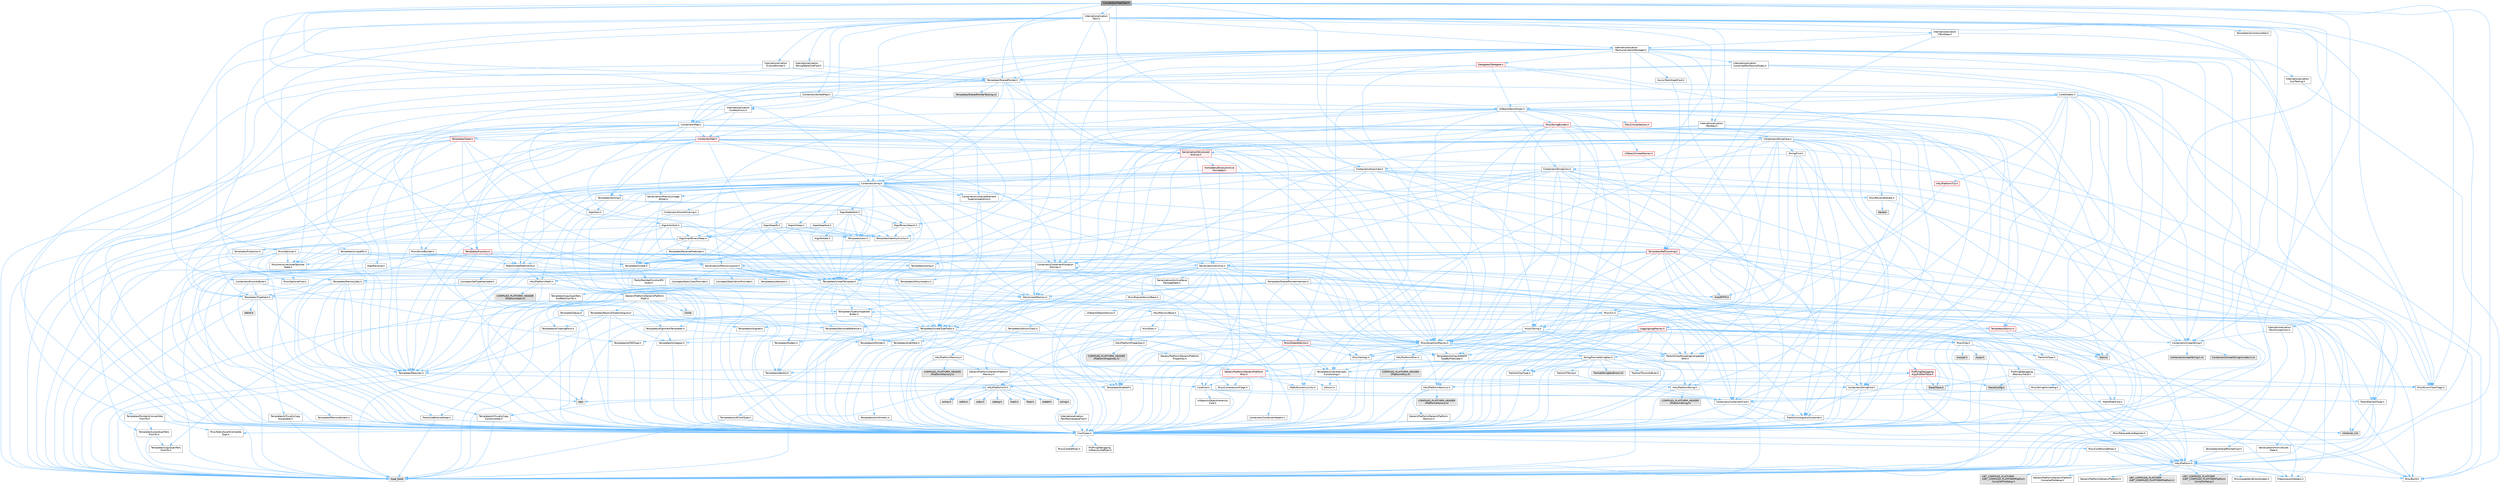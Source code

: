 digraph "CurveEditorTreeFilter.h"
{
 // INTERACTIVE_SVG=YES
 // LATEX_PDF_SIZE
  bgcolor="transparent";
  edge [fontname=Helvetica,fontsize=10,labelfontname=Helvetica,labelfontsize=10];
  node [fontname=Helvetica,fontsize=10,shape=box,height=0.2,width=0.4];
  Node1 [id="Node000001",label="CurveEditorTreeFilter.h",height=0.2,width=0.4,color="gray40", fillcolor="grey60", style="filled", fontcolor="black",tooltip=" "];
  Node1 -> Node2 [id="edge1_Node000001_Node000002",color="steelblue1",style="solid",tooltip=" "];
  Node2 [id="Node000002",label="Containers/Array.h",height=0.2,width=0.4,color="grey40", fillcolor="white", style="filled",URL="$df/dd0/Array_8h.html",tooltip=" "];
  Node2 -> Node3 [id="edge2_Node000002_Node000003",color="steelblue1",style="solid",tooltip=" "];
  Node3 [id="Node000003",label="CoreTypes.h",height=0.2,width=0.4,color="grey40", fillcolor="white", style="filled",URL="$dc/dec/CoreTypes_8h.html",tooltip=" "];
  Node3 -> Node4 [id="edge3_Node000003_Node000004",color="steelblue1",style="solid",tooltip=" "];
  Node4 [id="Node000004",label="HAL/Platform.h",height=0.2,width=0.4,color="grey40", fillcolor="white", style="filled",URL="$d9/dd0/Platform_8h.html",tooltip=" "];
  Node4 -> Node5 [id="edge4_Node000004_Node000005",color="steelblue1",style="solid",tooltip=" "];
  Node5 [id="Node000005",label="Misc/Build.h",height=0.2,width=0.4,color="grey40", fillcolor="white", style="filled",URL="$d3/dbb/Build_8h.html",tooltip=" "];
  Node4 -> Node6 [id="edge5_Node000004_Node000006",color="steelblue1",style="solid",tooltip=" "];
  Node6 [id="Node000006",label="Misc/LargeWorldCoordinates.h",height=0.2,width=0.4,color="grey40", fillcolor="white", style="filled",URL="$d2/dcb/LargeWorldCoordinates_8h.html",tooltip=" "];
  Node4 -> Node7 [id="edge6_Node000004_Node000007",color="steelblue1",style="solid",tooltip=" "];
  Node7 [id="Node000007",label="type_traits",height=0.2,width=0.4,color="grey60", fillcolor="#E0E0E0", style="filled",tooltip=" "];
  Node4 -> Node8 [id="edge7_Node000004_Node000008",color="steelblue1",style="solid",tooltip=" "];
  Node8 [id="Node000008",label="PreprocessorHelpers.h",height=0.2,width=0.4,color="grey40", fillcolor="white", style="filled",URL="$db/ddb/PreprocessorHelpers_8h.html",tooltip=" "];
  Node4 -> Node9 [id="edge8_Node000004_Node000009",color="steelblue1",style="solid",tooltip=" "];
  Node9 [id="Node000009",label="UBT_COMPILED_PLATFORM\l/UBT_COMPILED_PLATFORMPlatform\lCompilerPreSetup.h",height=0.2,width=0.4,color="grey60", fillcolor="#E0E0E0", style="filled",tooltip=" "];
  Node4 -> Node10 [id="edge9_Node000004_Node000010",color="steelblue1",style="solid",tooltip=" "];
  Node10 [id="Node000010",label="GenericPlatform/GenericPlatform\lCompilerPreSetup.h",height=0.2,width=0.4,color="grey40", fillcolor="white", style="filled",URL="$d9/dc8/GenericPlatformCompilerPreSetup_8h.html",tooltip=" "];
  Node4 -> Node11 [id="edge10_Node000004_Node000011",color="steelblue1",style="solid",tooltip=" "];
  Node11 [id="Node000011",label="GenericPlatform/GenericPlatform.h",height=0.2,width=0.4,color="grey40", fillcolor="white", style="filled",URL="$d6/d84/GenericPlatform_8h.html",tooltip=" "];
  Node4 -> Node12 [id="edge11_Node000004_Node000012",color="steelblue1",style="solid",tooltip=" "];
  Node12 [id="Node000012",label="UBT_COMPILED_PLATFORM\l/UBT_COMPILED_PLATFORMPlatform.h",height=0.2,width=0.4,color="grey60", fillcolor="#E0E0E0", style="filled",tooltip=" "];
  Node4 -> Node13 [id="edge12_Node000004_Node000013",color="steelblue1",style="solid",tooltip=" "];
  Node13 [id="Node000013",label="UBT_COMPILED_PLATFORM\l/UBT_COMPILED_PLATFORMPlatform\lCompilerSetup.h",height=0.2,width=0.4,color="grey60", fillcolor="#E0E0E0", style="filled",tooltip=" "];
  Node3 -> Node14 [id="edge13_Node000003_Node000014",color="steelblue1",style="solid",tooltip=" "];
  Node14 [id="Node000014",label="ProfilingDebugging\l/UMemoryDefines.h",height=0.2,width=0.4,color="grey40", fillcolor="white", style="filled",URL="$d2/da2/UMemoryDefines_8h.html",tooltip=" "];
  Node3 -> Node15 [id="edge14_Node000003_Node000015",color="steelblue1",style="solid",tooltip=" "];
  Node15 [id="Node000015",label="Misc/CoreMiscDefines.h",height=0.2,width=0.4,color="grey40", fillcolor="white", style="filled",URL="$da/d38/CoreMiscDefines_8h.html",tooltip=" "];
  Node15 -> Node4 [id="edge15_Node000015_Node000004",color="steelblue1",style="solid",tooltip=" "];
  Node15 -> Node8 [id="edge16_Node000015_Node000008",color="steelblue1",style="solid",tooltip=" "];
  Node3 -> Node16 [id="edge17_Node000003_Node000016",color="steelblue1",style="solid",tooltip=" "];
  Node16 [id="Node000016",label="Misc/CoreDefines.h",height=0.2,width=0.4,color="grey40", fillcolor="white", style="filled",URL="$d3/dd2/CoreDefines_8h.html",tooltip=" "];
  Node2 -> Node17 [id="edge18_Node000002_Node000017",color="steelblue1",style="solid",tooltip=" "];
  Node17 [id="Node000017",label="Misc/AssertionMacros.h",height=0.2,width=0.4,color="grey40", fillcolor="white", style="filled",URL="$d0/dfa/AssertionMacros_8h.html",tooltip=" "];
  Node17 -> Node3 [id="edge19_Node000017_Node000003",color="steelblue1",style="solid",tooltip=" "];
  Node17 -> Node4 [id="edge20_Node000017_Node000004",color="steelblue1",style="solid",tooltip=" "];
  Node17 -> Node18 [id="edge21_Node000017_Node000018",color="steelblue1",style="solid",tooltip=" "];
  Node18 [id="Node000018",label="HAL/PlatformMisc.h",height=0.2,width=0.4,color="grey40", fillcolor="white", style="filled",URL="$d0/df5/PlatformMisc_8h.html",tooltip=" "];
  Node18 -> Node3 [id="edge22_Node000018_Node000003",color="steelblue1",style="solid",tooltip=" "];
  Node18 -> Node19 [id="edge23_Node000018_Node000019",color="steelblue1",style="solid",tooltip=" "];
  Node19 [id="Node000019",label="GenericPlatform/GenericPlatform\lMisc.h",height=0.2,width=0.4,color="red", fillcolor="#FFF0F0", style="filled",URL="$db/d9a/GenericPlatformMisc_8h.html",tooltip=" "];
  Node19 -> Node20 [id="edge24_Node000019_Node000020",color="steelblue1",style="solid",tooltip=" "];
  Node20 [id="Node000020",label="Containers/StringFwd.h",height=0.2,width=0.4,color="grey40", fillcolor="white", style="filled",URL="$df/d37/StringFwd_8h.html",tooltip=" "];
  Node20 -> Node3 [id="edge25_Node000020_Node000003",color="steelblue1",style="solid",tooltip=" "];
  Node20 -> Node21 [id="edge26_Node000020_Node000021",color="steelblue1",style="solid",tooltip=" "];
  Node21 [id="Node000021",label="Traits/ElementType.h",height=0.2,width=0.4,color="grey40", fillcolor="white", style="filled",URL="$d5/d4f/ElementType_8h.html",tooltip=" "];
  Node21 -> Node4 [id="edge27_Node000021_Node000004",color="steelblue1",style="solid",tooltip=" "];
  Node21 -> Node22 [id="edge28_Node000021_Node000022",color="steelblue1",style="solid",tooltip=" "];
  Node22 [id="Node000022",label="initializer_list",height=0.2,width=0.4,color="grey60", fillcolor="#E0E0E0", style="filled",tooltip=" "];
  Node21 -> Node7 [id="edge29_Node000021_Node000007",color="steelblue1",style="solid",tooltip=" "];
  Node20 -> Node23 [id="edge30_Node000020_Node000023",color="steelblue1",style="solid",tooltip=" "];
  Node23 [id="Node000023",label="Traits/IsContiguousContainer.h",height=0.2,width=0.4,color="grey40", fillcolor="white", style="filled",URL="$d5/d3c/IsContiguousContainer_8h.html",tooltip=" "];
  Node23 -> Node3 [id="edge31_Node000023_Node000003",color="steelblue1",style="solid",tooltip=" "];
  Node23 -> Node24 [id="edge32_Node000023_Node000024",color="steelblue1",style="solid",tooltip=" "];
  Node24 [id="Node000024",label="Misc/StaticAssertComplete\lType.h",height=0.2,width=0.4,color="grey40", fillcolor="white", style="filled",URL="$d5/d4e/StaticAssertCompleteType_8h.html",tooltip=" "];
  Node23 -> Node22 [id="edge33_Node000023_Node000022",color="steelblue1",style="solid",tooltip=" "];
  Node19 -> Node25 [id="edge34_Node000019_Node000025",color="steelblue1",style="solid",tooltip=" "];
  Node25 [id="Node000025",label="CoreFwd.h",height=0.2,width=0.4,color="grey40", fillcolor="white", style="filled",URL="$d1/d1e/CoreFwd_8h.html",tooltip=" "];
  Node25 -> Node3 [id="edge35_Node000025_Node000003",color="steelblue1",style="solid",tooltip=" "];
  Node25 -> Node26 [id="edge36_Node000025_Node000026",color="steelblue1",style="solid",tooltip=" "];
  Node26 [id="Node000026",label="Containers/ContainersFwd.h",height=0.2,width=0.4,color="grey40", fillcolor="white", style="filled",URL="$d4/d0a/ContainersFwd_8h.html",tooltip=" "];
  Node26 -> Node4 [id="edge37_Node000026_Node000004",color="steelblue1",style="solid",tooltip=" "];
  Node26 -> Node3 [id="edge38_Node000026_Node000003",color="steelblue1",style="solid",tooltip=" "];
  Node26 -> Node23 [id="edge39_Node000026_Node000023",color="steelblue1",style="solid",tooltip=" "];
  Node25 -> Node27 [id="edge40_Node000025_Node000027",color="steelblue1",style="solid",tooltip=" "];
  Node27 [id="Node000027",label="Math/MathFwd.h",height=0.2,width=0.4,color="grey40", fillcolor="white", style="filled",URL="$d2/d10/MathFwd_8h.html",tooltip=" "];
  Node27 -> Node4 [id="edge41_Node000027_Node000004",color="steelblue1",style="solid",tooltip=" "];
  Node25 -> Node28 [id="edge42_Node000025_Node000028",color="steelblue1",style="solid",tooltip=" "];
  Node28 [id="Node000028",label="UObject/UObjectHierarchy\lFwd.h",height=0.2,width=0.4,color="grey40", fillcolor="white", style="filled",URL="$d3/d13/UObjectHierarchyFwd_8h.html",tooltip=" "];
  Node19 -> Node3 [id="edge43_Node000019_Node000003",color="steelblue1",style="solid",tooltip=" "];
  Node19 -> Node30 [id="edge44_Node000019_Node000030",color="steelblue1",style="solid",tooltip=" "];
  Node30 [id="Node000030",label="HAL/PlatformCrt.h",height=0.2,width=0.4,color="grey40", fillcolor="white", style="filled",URL="$d8/d75/PlatformCrt_8h.html",tooltip=" "];
  Node30 -> Node31 [id="edge45_Node000030_Node000031",color="steelblue1",style="solid",tooltip=" "];
  Node31 [id="Node000031",label="new",height=0.2,width=0.4,color="grey60", fillcolor="#E0E0E0", style="filled",tooltip=" "];
  Node30 -> Node32 [id="edge46_Node000030_Node000032",color="steelblue1",style="solid",tooltip=" "];
  Node32 [id="Node000032",label="wchar.h",height=0.2,width=0.4,color="grey60", fillcolor="#E0E0E0", style="filled",tooltip=" "];
  Node30 -> Node33 [id="edge47_Node000030_Node000033",color="steelblue1",style="solid",tooltip=" "];
  Node33 [id="Node000033",label="stddef.h",height=0.2,width=0.4,color="grey60", fillcolor="#E0E0E0", style="filled",tooltip=" "];
  Node30 -> Node34 [id="edge48_Node000030_Node000034",color="steelblue1",style="solid",tooltip=" "];
  Node34 [id="Node000034",label="stdlib.h",height=0.2,width=0.4,color="grey60", fillcolor="#E0E0E0", style="filled",tooltip=" "];
  Node30 -> Node35 [id="edge49_Node000030_Node000035",color="steelblue1",style="solid",tooltip=" "];
  Node35 [id="Node000035",label="stdio.h",height=0.2,width=0.4,color="grey60", fillcolor="#E0E0E0", style="filled",tooltip=" "];
  Node30 -> Node36 [id="edge50_Node000030_Node000036",color="steelblue1",style="solid",tooltip=" "];
  Node36 [id="Node000036",label="stdarg.h",height=0.2,width=0.4,color="grey60", fillcolor="#E0E0E0", style="filled",tooltip=" "];
  Node30 -> Node37 [id="edge51_Node000030_Node000037",color="steelblue1",style="solid",tooltip=" "];
  Node37 [id="Node000037",label="math.h",height=0.2,width=0.4,color="grey60", fillcolor="#E0E0E0", style="filled",tooltip=" "];
  Node30 -> Node38 [id="edge52_Node000030_Node000038",color="steelblue1",style="solid",tooltip=" "];
  Node38 [id="Node000038",label="float.h",height=0.2,width=0.4,color="grey60", fillcolor="#E0E0E0", style="filled",tooltip=" "];
  Node30 -> Node39 [id="edge53_Node000030_Node000039",color="steelblue1",style="solid",tooltip=" "];
  Node39 [id="Node000039",label="string.h",height=0.2,width=0.4,color="grey60", fillcolor="#E0E0E0", style="filled",tooltip=" "];
  Node19 -> Node40 [id="edge54_Node000019_Node000040",color="steelblue1",style="solid",tooltip=" "];
  Node40 [id="Node000040",label="Math/NumericLimits.h",height=0.2,width=0.4,color="grey40", fillcolor="white", style="filled",URL="$df/d1b/NumericLimits_8h.html",tooltip=" "];
  Node40 -> Node3 [id="edge55_Node000040_Node000003",color="steelblue1",style="solid",tooltip=" "];
  Node19 -> Node41 [id="edge56_Node000019_Node000041",color="steelblue1",style="solid",tooltip=" "];
  Node41 [id="Node000041",label="Misc/CompressionFlags.h",height=0.2,width=0.4,color="grey40", fillcolor="white", style="filled",URL="$d9/d76/CompressionFlags_8h.html",tooltip=" "];
  Node19 -> Node42 [id="edge57_Node000019_Node000042",color="steelblue1",style="solid",tooltip=" "];
  Node42 [id="Node000042",label="Misc/EnumClassFlags.h",height=0.2,width=0.4,color="grey40", fillcolor="white", style="filled",URL="$d8/de7/EnumClassFlags_8h.html",tooltip=" "];
  Node18 -> Node45 [id="edge58_Node000018_Node000045",color="steelblue1",style="solid",tooltip=" "];
  Node45 [id="Node000045",label="COMPILED_PLATFORM_HEADER\l(PlatformMisc.h)",height=0.2,width=0.4,color="grey60", fillcolor="#E0E0E0", style="filled",tooltip=" "];
  Node18 -> Node46 [id="edge59_Node000018_Node000046",color="steelblue1",style="solid",tooltip=" "];
  Node46 [id="Node000046",label="ProfilingDebugging\l/CpuProfilerTrace.h",height=0.2,width=0.4,color="red", fillcolor="#FFF0F0", style="filled",URL="$da/dcb/CpuProfilerTrace_8h.html",tooltip=" "];
  Node46 -> Node3 [id="edge60_Node000046_Node000003",color="steelblue1",style="solid",tooltip=" "];
  Node46 -> Node26 [id="edge61_Node000046_Node000026",color="steelblue1",style="solid",tooltip=" "];
  Node46 -> Node47 [id="edge62_Node000046_Node000047",color="steelblue1",style="solid",tooltip=" "];
  Node47 [id="Node000047",label="HAL/PlatformAtomics.h",height=0.2,width=0.4,color="grey40", fillcolor="white", style="filled",URL="$d3/d36/PlatformAtomics_8h.html",tooltip=" "];
  Node47 -> Node3 [id="edge63_Node000047_Node000003",color="steelblue1",style="solid",tooltip=" "];
  Node47 -> Node48 [id="edge64_Node000047_Node000048",color="steelblue1",style="solid",tooltip=" "];
  Node48 [id="Node000048",label="GenericPlatform/GenericPlatform\lAtomics.h",height=0.2,width=0.4,color="grey40", fillcolor="white", style="filled",URL="$da/d72/GenericPlatformAtomics_8h.html",tooltip=" "];
  Node48 -> Node3 [id="edge65_Node000048_Node000003",color="steelblue1",style="solid",tooltip=" "];
  Node47 -> Node49 [id="edge66_Node000047_Node000049",color="steelblue1",style="solid",tooltip=" "];
  Node49 [id="Node000049",label="COMPILED_PLATFORM_HEADER\l(PlatformAtomics.h)",height=0.2,width=0.4,color="grey60", fillcolor="#E0E0E0", style="filled",tooltip=" "];
  Node46 -> Node8 [id="edge67_Node000046_Node000008",color="steelblue1",style="solid",tooltip=" "];
  Node46 -> Node5 [id="edge68_Node000046_Node000005",color="steelblue1",style="solid",tooltip=" "];
  Node46 -> Node50 [id="edge69_Node000046_Node000050",color="steelblue1",style="solid",tooltip=" "];
  Node50 [id="Node000050",label="Trace/Config.h",height=0.2,width=0.4,color="grey60", fillcolor="#E0E0E0", style="filled",tooltip=" "];
  Node46 -> Node53 [id="edge70_Node000046_Node000053",color="steelblue1",style="solid",tooltip=" "];
  Node53 [id="Node000053",label="Trace/Trace.h",height=0.2,width=0.4,color="grey60", fillcolor="#E0E0E0", style="filled",tooltip=" "];
  Node17 -> Node8 [id="edge71_Node000017_Node000008",color="steelblue1",style="solid",tooltip=" "];
  Node17 -> Node54 [id="edge72_Node000017_Node000054",color="steelblue1",style="solid",tooltip=" "];
  Node54 [id="Node000054",label="Templates/EnableIf.h",height=0.2,width=0.4,color="grey40", fillcolor="white", style="filled",URL="$d7/d60/EnableIf_8h.html",tooltip=" "];
  Node54 -> Node3 [id="edge73_Node000054_Node000003",color="steelblue1",style="solid",tooltip=" "];
  Node17 -> Node55 [id="edge74_Node000017_Node000055",color="steelblue1",style="solid",tooltip=" "];
  Node55 [id="Node000055",label="Templates/IsArrayOrRefOf\lTypeByPredicate.h",height=0.2,width=0.4,color="grey40", fillcolor="white", style="filled",URL="$d6/da1/IsArrayOrRefOfTypeByPredicate_8h.html",tooltip=" "];
  Node55 -> Node3 [id="edge75_Node000055_Node000003",color="steelblue1",style="solid",tooltip=" "];
  Node17 -> Node56 [id="edge76_Node000017_Node000056",color="steelblue1",style="solid",tooltip=" "];
  Node56 [id="Node000056",label="Templates/IsValidVariadic\lFunctionArg.h",height=0.2,width=0.4,color="grey40", fillcolor="white", style="filled",URL="$d0/dc8/IsValidVariadicFunctionArg_8h.html",tooltip=" "];
  Node56 -> Node3 [id="edge77_Node000056_Node000003",color="steelblue1",style="solid",tooltip=" "];
  Node56 -> Node57 [id="edge78_Node000056_Node000057",color="steelblue1",style="solid",tooltip=" "];
  Node57 [id="Node000057",label="IsEnum.h",height=0.2,width=0.4,color="grey40", fillcolor="white", style="filled",URL="$d4/de5/IsEnum_8h.html",tooltip=" "];
  Node56 -> Node7 [id="edge79_Node000056_Node000007",color="steelblue1",style="solid",tooltip=" "];
  Node17 -> Node58 [id="edge80_Node000017_Node000058",color="steelblue1",style="solid",tooltip=" "];
  Node58 [id="Node000058",label="Traits/IsCharEncodingCompatible\lWith.h",height=0.2,width=0.4,color="grey40", fillcolor="white", style="filled",URL="$df/dd1/IsCharEncodingCompatibleWith_8h.html",tooltip=" "];
  Node58 -> Node7 [id="edge81_Node000058_Node000007",color="steelblue1",style="solid",tooltip=" "];
  Node58 -> Node59 [id="edge82_Node000058_Node000059",color="steelblue1",style="solid",tooltip=" "];
  Node59 [id="Node000059",label="Traits/IsCharType.h",height=0.2,width=0.4,color="grey40", fillcolor="white", style="filled",URL="$db/d51/IsCharType_8h.html",tooltip=" "];
  Node59 -> Node3 [id="edge83_Node000059_Node000003",color="steelblue1",style="solid",tooltip=" "];
  Node17 -> Node60 [id="edge84_Node000017_Node000060",color="steelblue1",style="solid",tooltip=" "];
  Node60 [id="Node000060",label="Misc/VarArgs.h",height=0.2,width=0.4,color="grey40", fillcolor="white", style="filled",URL="$d5/d6f/VarArgs_8h.html",tooltip=" "];
  Node60 -> Node3 [id="edge85_Node000060_Node000003",color="steelblue1",style="solid",tooltip=" "];
  Node17 -> Node61 [id="edge86_Node000017_Node000061",color="steelblue1",style="solid",tooltip=" "];
  Node61 [id="Node000061",label="String/FormatStringSan.h",height=0.2,width=0.4,color="grey40", fillcolor="white", style="filled",URL="$d3/d8b/FormatStringSan_8h.html",tooltip=" "];
  Node61 -> Node7 [id="edge87_Node000061_Node000007",color="steelblue1",style="solid",tooltip=" "];
  Node61 -> Node3 [id="edge88_Node000061_Node000003",color="steelblue1",style="solid",tooltip=" "];
  Node61 -> Node62 [id="edge89_Node000061_Node000062",color="steelblue1",style="solid",tooltip=" "];
  Node62 [id="Node000062",label="Templates/Requires.h",height=0.2,width=0.4,color="grey40", fillcolor="white", style="filled",URL="$dc/d96/Requires_8h.html",tooltip=" "];
  Node62 -> Node54 [id="edge90_Node000062_Node000054",color="steelblue1",style="solid",tooltip=" "];
  Node62 -> Node7 [id="edge91_Node000062_Node000007",color="steelblue1",style="solid",tooltip=" "];
  Node61 -> Node63 [id="edge92_Node000061_Node000063",color="steelblue1",style="solid",tooltip=" "];
  Node63 [id="Node000063",label="Templates/Identity.h",height=0.2,width=0.4,color="grey40", fillcolor="white", style="filled",URL="$d0/dd5/Identity_8h.html",tooltip=" "];
  Node61 -> Node56 [id="edge93_Node000061_Node000056",color="steelblue1",style="solid",tooltip=" "];
  Node61 -> Node59 [id="edge94_Node000061_Node000059",color="steelblue1",style="solid",tooltip=" "];
  Node61 -> Node64 [id="edge95_Node000061_Node000064",color="steelblue1",style="solid",tooltip=" "];
  Node64 [id="Node000064",label="Traits/IsTEnumAsByte.h",height=0.2,width=0.4,color="grey40", fillcolor="white", style="filled",URL="$d1/de6/IsTEnumAsByte_8h.html",tooltip=" "];
  Node61 -> Node65 [id="edge96_Node000061_Node000065",color="steelblue1",style="solid",tooltip=" "];
  Node65 [id="Node000065",label="Traits/IsTString.h",height=0.2,width=0.4,color="grey40", fillcolor="white", style="filled",URL="$d0/df8/IsTString_8h.html",tooltip=" "];
  Node65 -> Node26 [id="edge97_Node000065_Node000026",color="steelblue1",style="solid",tooltip=" "];
  Node61 -> Node26 [id="edge98_Node000061_Node000026",color="steelblue1",style="solid",tooltip=" "];
  Node61 -> Node66 [id="edge99_Node000061_Node000066",color="steelblue1",style="solid",tooltip=" "];
  Node66 [id="Node000066",label="FormatStringSanErrors.inl",height=0.2,width=0.4,color="grey60", fillcolor="#E0E0E0", style="filled",tooltip=" "];
  Node17 -> Node67 [id="edge100_Node000017_Node000067",color="steelblue1",style="solid",tooltip=" "];
  Node67 [id="Node000067",label="atomic",height=0.2,width=0.4,color="grey60", fillcolor="#E0E0E0", style="filled",tooltip=" "];
  Node2 -> Node68 [id="edge101_Node000002_Node000068",color="steelblue1",style="solid",tooltip=" "];
  Node68 [id="Node000068",label="Misc/IntrusiveUnsetOptional\lState.h",height=0.2,width=0.4,color="grey40", fillcolor="white", style="filled",URL="$d2/d0a/IntrusiveUnsetOptionalState_8h.html",tooltip=" "];
  Node68 -> Node69 [id="edge102_Node000068_Node000069",color="steelblue1",style="solid",tooltip=" "];
  Node69 [id="Node000069",label="Misc/OptionalFwd.h",height=0.2,width=0.4,color="grey40", fillcolor="white", style="filled",URL="$dc/d50/OptionalFwd_8h.html",tooltip=" "];
  Node2 -> Node70 [id="edge103_Node000002_Node000070",color="steelblue1",style="solid",tooltip=" "];
  Node70 [id="Node000070",label="Misc/ReverseIterate.h",height=0.2,width=0.4,color="grey40", fillcolor="white", style="filled",URL="$db/de3/ReverseIterate_8h.html",tooltip=" "];
  Node70 -> Node4 [id="edge104_Node000070_Node000004",color="steelblue1",style="solid",tooltip=" "];
  Node70 -> Node71 [id="edge105_Node000070_Node000071",color="steelblue1",style="solid",tooltip=" "];
  Node71 [id="Node000071",label="iterator",height=0.2,width=0.4,color="grey60", fillcolor="#E0E0E0", style="filled",tooltip=" "];
  Node2 -> Node72 [id="edge106_Node000002_Node000072",color="steelblue1",style="solid",tooltip=" "];
  Node72 [id="Node000072",label="HAL/UnrealMemory.h",height=0.2,width=0.4,color="grey40", fillcolor="white", style="filled",URL="$d9/d96/UnrealMemory_8h.html",tooltip=" "];
  Node72 -> Node3 [id="edge107_Node000072_Node000003",color="steelblue1",style="solid",tooltip=" "];
  Node72 -> Node73 [id="edge108_Node000072_Node000073",color="steelblue1",style="solid",tooltip=" "];
  Node73 [id="Node000073",label="GenericPlatform/GenericPlatform\lMemory.h",height=0.2,width=0.4,color="grey40", fillcolor="white", style="filled",URL="$dd/d22/GenericPlatformMemory_8h.html",tooltip=" "];
  Node73 -> Node25 [id="edge109_Node000073_Node000025",color="steelblue1",style="solid",tooltip=" "];
  Node73 -> Node3 [id="edge110_Node000073_Node000003",color="steelblue1",style="solid",tooltip=" "];
  Node73 -> Node74 [id="edge111_Node000073_Node000074",color="steelblue1",style="solid",tooltip=" "];
  Node74 [id="Node000074",label="HAL/PlatformString.h",height=0.2,width=0.4,color="grey40", fillcolor="white", style="filled",URL="$db/db5/PlatformString_8h.html",tooltip=" "];
  Node74 -> Node3 [id="edge112_Node000074_Node000003",color="steelblue1",style="solid",tooltip=" "];
  Node74 -> Node75 [id="edge113_Node000074_Node000075",color="steelblue1",style="solid",tooltip=" "];
  Node75 [id="Node000075",label="COMPILED_PLATFORM_HEADER\l(PlatformString.h)",height=0.2,width=0.4,color="grey60", fillcolor="#E0E0E0", style="filled",tooltip=" "];
  Node73 -> Node39 [id="edge114_Node000073_Node000039",color="steelblue1",style="solid",tooltip=" "];
  Node73 -> Node32 [id="edge115_Node000073_Node000032",color="steelblue1",style="solid",tooltip=" "];
  Node72 -> Node76 [id="edge116_Node000072_Node000076",color="steelblue1",style="solid",tooltip=" "];
  Node76 [id="Node000076",label="HAL/MemoryBase.h",height=0.2,width=0.4,color="grey40", fillcolor="white", style="filled",URL="$d6/d9f/MemoryBase_8h.html",tooltip=" "];
  Node76 -> Node3 [id="edge117_Node000076_Node000003",color="steelblue1",style="solid",tooltip=" "];
  Node76 -> Node47 [id="edge118_Node000076_Node000047",color="steelblue1",style="solid",tooltip=" "];
  Node76 -> Node30 [id="edge119_Node000076_Node000030",color="steelblue1",style="solid",tooltip=" "];
  Node76 -> Node77 [id="edge120_Node000076_Node000077",color="steelblue1",style="solid",tooltip=" "];
  Node77 [id="Node000077",label="Misc/Exec.h",height=0.2,width=0.4,color="grey40", fillcolor="white", style="filled",URL="$de/ddb/Exec_8h.html",tooltip=" "];
  Node77 -> Node3 [id="edge121_Node000077_Node000003",color="steelblue1",style="solid",tooltip=" "];
  Node77 -> Node17 [id="edge122_Node000077_Node000017",color="steelblue1",style="solid",tooltip=" "];
  Node76 -> Node78 [id="edge123_Node000076_Node000078",color="steelblue1",style="solid",tooltip=" "];
  Node78 [id="Node000078",label="Misc/OutputDevice.h",height=0.2,width=0.4,color="red", fillcolor="#FFF0F0", style="filled",URL="$d7/d32/OutputDevice_8h.html",tooltip=" "];
  Node78 -> Node25 [id="edge124_Node000078_Node000025",color="steelblue1",style="solid",tooltip=" "];
  Node78 -> Node3 [id="edge125_Node000078_Node000003",color="steelblue1",style="solid",tooltip=" "];
  Node78 -> Node60 [id="edge126_Node000078_Node000060",color="steelblue1",style="solid",tooltip=" "];
  Node78 -> Node55 [id="edge127_Node000078_Node000055",color="steelblue1",style="solid",tooltip=" "];
  Node78 -> Node56 [id="edge128_Node000078_Node000056",color="steelblue1",style="solid",tooltip=" "];
  Node78 -> Node58 [id="edge129_Node000078_Node000058",color="steelblue1",style="solid",tooltip=" "];
  Node76 -> Node80 [id="edge130_Node000076_Node000080",color="steelblue1",style="solid",tooltip=" "];
  Node80 [id="Node000080",label="Templates/Atomic.h",height=0.2,width=0.4,color="red", fillcolor="#FFF0F0", style="filled",URL="$d3/d91/Atomic_8h.html",tooltip=" "];
  Node80 -> Node83 [id="edge131_Node000080_Node000083",color="steelblue1",style="solid",tooltip=" "];
  Node83 [id="Node000083",label="Templates/IsIntegral.h",height=0.2,width=0.4,color="grey40", fillcolor="white", style="filled",URL="$da/d64/IsIntegral_8h.html",tooltip=" "];
  Node83 -> Node3 [id="edge132_Node000083_Node000003",color="steelblue1",style="solid",tooltip=" "];
  Node80 -> Node88 [id="edge133_Node000080_Node000088",color="steelblue1",style="solid",tooltip=" "];
  Node88 [id="Node000088",label="Traits/IntType.h",height=0.2,width=0.4,color="grey40", fillcolor="white", style="filled",URL="$d7/deb/IntType_8h.html",tooltip=" "];
  Node88 -> Node4 [id="edge134_Node000088_Node000004",color="steelblue1",style="solid",tooltip=" "];
  Node80 -> Node67 [id="edge135_Node000080_Node000067",color="steelblue1",style="solid",tooltip=" "];
  Node72 -> Node89 [id="edge136_Node000072_Node000089",color="steelblue1",style="solid",tooltip=" "];
  Node89 [id="Node000089",label="HAL/PlatformMemory.h",height=0.2,width=0.4,color="grey40", fillcolor="white", style="filled",URL="$de/d68/PlatformMemory_8h.html",tooltip=" "];
  Node89 -> Node3 [id="edge137_Node000089_Node000003",color="steelblue1",style="solid",tooltip=" "];
  Node89 -> Node73 [id="edge138_Node000089_Node000073",color="steelblue1",style="solid",tooltip=" "];
  Node89 -> Node90 [id="edge139_Node000089_Node000090",color="steelblue1",style="solid",tooltip=" "];
  Node90 [id="Node000090",label="COMPILED_PLATFORM_HEADER\l(PlatformMemory.h)",height=0.2,width=0.4,color="grey60", fillcolor="#E0E0E0", style="filled",tooltip=" "];
  Node72 -> Node91 [id="edge140_Node000072_Node000091",color="steelblue1",style="solid",tooltip=" "];
  Node91 [id="Node000091",label="ProfilingDebugging\l/MemoryTrace.h",height=0.2,width=0.4,color="grey40", fillcolor="white", style="filled",URL="$da/dd7/MemoryTrace_8h.html",tooltip=" "];
  Node91 -> Node4 [id="edge141_Node000091_Node000004",color="steelblue1",style="solid",tooltip=" "];
  Node91 -> Node42 [id="edge142_Node000091_Node000042",color="steelblue1",style="solid",tooltip=" "];
  Node91 -> Node50 [id="edge143_Node000091_Node000050",color="steelblue1",style="solid",tooltip=" "];
  Node91 -> Node53 [id="edge144_Node000091_Node000053",color="steelblue1",style="solid",tooltip=" "];
  Node72 -> Node92 [id="edge145_Node000072_Node000092",color="steelblue1",style="solid",tooltip=" "];
  Node92 [id="Node000092",label="Templates/IsPointer.h",height=0.2,width=0.4,color="grey40", fillcolor="white", style="filled",URL="$d7/d05/IsPointer_8h.html",tooltip=" "];
  Node92 -> Node3 [id="edge146_Node000092_Node000003",color="steelblue1",style="solid",tooltip=" "];
  Node2 -> Node93 [id="edge147_Node000002_Node000093",color="steelblue1",style="solid",tooltip=" "];
  Node93 [id="Node000093",label="Templates/UnrealTypeTraits.h",height=0.2,width=0.4,color="grey40", fillcolor="white", style="filled",URL="$d2/d2d/UnrealTypeTraits_8h.html",tooltip=" "];
  Node93 -> Node3 [id="edge148_Node000093_Node000003",color="steelblue1",style="solid",tooltip=" "];
  Node93 -> Node92 [id="edge149_Node000093_Node000092",color="steelblue1",style="solid",tooltip=" "];
  Node93 -> Node17 [id="edge150_Node000093_Node000017",color="steelblue1",style="solid",tooltip=" "];
  Node93 -> Node85 [id="edge151_Node000093_Node000085",color="steelblue1",style="solid",tooltip=" "];
  Node85 [id="Node000085",label="Templates/AndOrNot.h",height=0.2,width=0.4,color="grey40", fillcolor="white", style="filled",URL="$db/d0a/AndOrNot_8h.html",tooltip=" "];
  Node85 -> Node3 [id="edge152_Node000085_Node000003",color="steelblue1",style="solid",tooltip=" "];
  Node93 -> Node54 [id="edge153_Node000093_Node000054",color="steelblue1",style="solid",tooltip=" "];
  Node93 -> Node94 [id="edge154_Node000093_Node000094",color="steelblue1",style="solid",tooltip=" "];
  Node94 [id="Node000094",label="Templates/IsArithmetic.h",height=0.2,width=0.4,color="grey40", fillcolor="white", style="filled",URL="$d2/d5d/IsArithmetic_8h.html",tooltip=" "];
  Node94 -> Node3 [id="edge155_Node000094_Node000003",color="steelblue1",style="solid",tooltip=" "];
  Node93 -> Node57 [id="edge156_Node000093_Node000057",color="steelblue1",style="solid",tooltip=" "];
  Node93 -> Node95 [id="edge157_Node000093_Node000095",color="steelblue1",style="solid",tooltip=" "];
  Node95 [id="Node000095",label="Templates/Models.h",height=0.2,width=0.4,color="grey40", fillcolor="white", style="filled",URL="$d3/d0c/Models_8h.html",tooltip=" "];
  Node95 -> Node63 [id="edge158_Node000095_Node000063",color="steelblue1",style="solid",tooltip=" "];
  Node93 -> Node96 [id="edge159_Node000093_Node000096",color="steelblue1",style="solid",tooltip=" "];
  Node96 [id="Node000096",label="Templates/IsPODType.h",height=0.2,width=0.4,color="grey40", fillcolor="white", style="filled",URL="$d7/db1/IsPODType_8h.html",tooltip=" "];
  Node96 -> Node3 [id="edge160_Node000096_Node000003",color="steelblue1",style="solid",tooltip=" "];
  Node93 -> Node97 [id="edge161_Node000093_Node000097",color="steelblue1",style="solid",tooltip=" "];
  Node97 [id="Node000097",label="Templates/IsUECoreType.h",height=0.2,width=0.4,color="grey40", fillcolor="white", style="filled",URL="$d1/db8/IsUECoreType_8h.html",tooltip=" "];
  Node97 -> Node3 [id="edge162_Node000097_Node000003",color="steelblue1",style="solid",tooltip=" "];
  Node97 -> Node7 [id="edge163_Node000097_Node000007",color="steelblue1",style="solid",tooltip=" "];
  Node93 -> Node86 [id="edge164_Node000093_Node000086",color="steelblue1",style="solid",tooltip=" "];
  Node86 [id="Node000086",label="Templates/IsTriviallyCopy\lConstructible.h",height=0.2,width=0.4,color="grey40", fillcolor="white", style="filled",URL="$d3/d78/IsTriviallyCopyConstructible_8h.html",tooltip=" "];
  Node86 -> Node3 [id="edge165_Node000086_Node000003",color="steelblue1",style="solid",tooltip=" "];
  Node86 -> Node7 [id="edge166_Node000086_Node000007",color="steelblue1",style="solid",tooltip=" "];
  Node2 -> Node98 [id="edge167_Node000002_Node000098",color="steelblue1",style="solid",tooltip=" "];
  Node98 [id="Node000098",label="Templates/UnrealTemplate.h",height=0.2,width=0.4,color="grey40", fillcolor="white", style="filled",URL="$d4/d24/UnrealTemplate_8h.html",tooltip=" "];
  Node98 -> Node3 [id="edge168_Node000098_Node000003",color="steelblue1",style="solid",tooltip=" "];
  Node98 -> Node92 [id="edge169_Node000098_Node000092",color="steelblue1",style="solid",tooltip=" "];
  Node98 -> Node72 [id="edge170_Node000098_Node000072",color="steelblue1",style="solid",tooltip=" "];
  Node98 -> Node99 [id="edge171_Node000098_Node000099",color="steelblue1",style="solid",tooltip=" "];
  Node99 [id="Node000099",label="Templates/CopyQualifiers\lAndRefsFromTo.h",height=0.2,width=0.4,color="grey40", fillcolor="white", style="filled",URL="$d3/db3/CopyQualifiersAndRefsFromTo_8h.html",tooltip=" "];
  Node99 -> Node100 [id="edge172_Node000099_Node000100",color="steelblue1",style="solid",tooltip=" "];
  Node100 [id="Node000100",label="Templates/CopyQualifiers\lFromTo.h",height=0.2,width=0.4,color="grey40", fillcolor="white", style="filled",URL="$d5/db4/CopyQualifiersFromTo_8h.html",tooltip=" "];
  Node98 -> Node93 [id="edge173_Node000098_Node000093",color="steelblue1",style="solid",tooltip=" "];
  Node98 -> Node101 [id="edge174_Node000098_Node000101",color="steelblue1",style="solid",tooltip=" "];
  Node101 [id="Node000101",label="Templates/RemoveReference.h",height=0.2,width=0.4,color="grey40", fillcolor="white", style="filled",URL="$da/dbe/RemoveReference_8h.html",tooltip=" "];
  Node101 -> Node3 [id="edge175_Node000101_Node000003",color="steelblue1",style="solid",tooltip=" "];
  Node98 -> Node62 [id="edge176_Node000098_Node000062",color="steelblue1",style="solid",tooltip=" "];
  Node98 -> Node102 [id="edge177_Node000098_Node000102",color="steelblue1",style="solid",tooltip=" "];
  Node102 [id="Node000102",label="Templates/TypeCompatible\lBytes.h",height=0.2,width=0.4,color="grey40", fillcolor="white", style="filled",URL="$df/d0a/TypeCompatibleBytes_8h.html",tooltip=" "];
  Node102 -> Node3 [id="edge178_Node000102_Node000003",color="steelblue1",style="solid",tooltip=" "];
  Node102 -> Node39 [id="edge179_Node000102_Node000039",color="steelblue1",style="solid",tooltip=" "];
  Node102 -> Node31 [id="edge180_Node000102_Node000031",color="steelblue1",style="solid",tooltip=" "];
  Node102 -> Node7 [id="edge181_Node000102_Node000007",color="steelblue1",style="solid",tooltip=" "];
  Node98 -> Node63 [id="edge182_Node000098_Node000063",color="steelblue1",style="solid",tooltip=" "];
  Node98 -> Node23 [id="edge183_Node000098_Node000023",color="steelblue1",style="solid",tooltip=" "];
  Node98 -> Node103 [id="edge184_Node000098_Node000103",color="steelblue1",style="solid",tooltip=" "];
  Node103 [id="Node000103",label="Traits/UseBitwiseSwap.h",height=0.2,width=0.4,color="grey40", fillcolor="white", style="filled",URL="$db/df3/UseBitwiseSwap_8h.html",tooltip=" "];
  Node103 -> Node3 [id="edge185_Node000103_Node000003",color="steelblue1",style="solid",tooltip=" "];
  Node103 -> Node7 [id="edge186_Node000103_Node000007",color="steelblue1",style="solid",tooltip=" "];
  Node98 -> Node7 [id="edge187_Node000098_Node000007",color="steelblue1",style="solid",tooltip=" "];
  Node2 -> Node104 [id="edge188_Node000002_Node000104",color="steelblue1",style="solid",tooltip=" "];
  Node104 [id="Node000104",label="Containers/AllowShrinking.h",height=0.2,width=0.4,color="grey40", fillcolor="white", style="filled",URL="$d7/d1a/AllowShrinking_8h.html",tooltip=" "];
  Node104 -> Node3 [id="edge189_Node000104_Node000003",color="steelblue1",style="solid",tooltip=" "];
  Node2 -> Node105 [id="edge190_Node000002_Node000105",color="steelblue1",style="solid",tooltip=" "];
  Node105 [id="Node000105",label="Containers/ContainerAllocation\lPolicies.h",height=0.2,width=0.4,color="grey40", fillcolor="white", style="filled",URL="$d7/dff/ContainerAllocationPolicies_8h.html",tooltip=" "];
  Node105 -> Node3 [id="edge191_Node000105_Node000003",color="steelblue1",style="solid",tooltip=" "];
  Node105 -> Node106 [id="edge192_Node000105_Node000106",color="steelblue1",style="solid",tooltip=" "];
  Node106 [id="Node000106",label="Containers/ContainerHelpers.h",height=0.2,width=0.4,color="grey40", fillcolor="white", style="filled",URL="$d7/d33/ContainerHelpers_8h.html",tooltip=" "];
  Node106 -> Node3 [id="edge193_Node000106_Node000003",color="steelblue1",style="solid",tooltip=" "];
  Node105 -> Node105 [id="edge194_Node000105_Node000105",color="steelblue1",style="solid",tooltip=" "];
  Node105 -> Node107 [id="edge195_Node000105_Node000107",color="steelblue1",style="solid",tooltip=" "];
  Node107 [id="Node000107",label="HAL/PlatformMath.h",height=0.2,width=0.4,color="grey40", fillcolor="white", style="filled",URL="$dc/d53/PlatformMath_8h.html",tooltip=" "];
  Node107 -> Node3 [id="edge196_Node000107_Node000003",color="steelblue1",style="solid",tooltip=" "];
  Node107 -> Node108 [id="edge197_Node000107_Node000108",color="steelblue1",style="solid",tooltip=" "];
  Node108 [id="Node000108",label="GenericPlatform/GenericPlatform\lMath.h",height=0.2,width=0.4,color="grey40", fillcolor="white", style="filled",URL="$d5/d79/GenericPlatformMath_8h.html",tooltip=" "];
  Node108 -> Node3 [id="edge198_Node000108_Node000003",color="steelblue1",style="solid",tooltip=" "];
  Node108 -> Node26 [id="edge199_Node000108_Node000026",color="steelblue1",style="solid",tooltip=" "];
  Node108 -> Node30 [id="edge200_Node000108_Node000030",color="steelblue1",style="solid",tooltip=" "];
  Node108 -> Node85 [id="edge201_Node000108_Node000085",color="steelblue1",style="solid",tooltip=" "];
  Node108 -> Node109 [id="edge202_Node000108_Node000109",color="steelblue1",style="solid",tooltip=" "];
  Node109 [id="Node000109",label="Templates/Decay.h",height=0.2,width=0.4,color="grey40", fillcolor="white", style="filled",URL="$dd/d0f/Decay_8h.html",tooltip=" "];
  Node109 -> Node3 [id="edge203_Node000109_Node000003",color="steelblue1",style="solid",tooltip=" "];
  Node109 -> Node101 [id="edge204_Node000109_Node000101",color="steelblue1",style="solid",tooltip=" "];
  Node109 -> Node7 [id="edge205_Node000109_Node000007",color="steelblue1",style="solid",tooltip=" "];
  Node108 -> Node110 [id="edge206_Node000108_Node000110",color="steelblue1",style="solid",tooltip=" "];
  Node110 [id="Node000110",label="Templates/IsFloatingPoint.h",height=0.2,width=0.4,color="grey40", fillcolor="white", style="filled",URL="$d3/d11/IsFloatingPoint_8h.html",tooltip=" "];
  Node110 -> Node3 [id="edge207_Node000110_Node000003",color="steelblue1",style="solid",tooltip=" "];
  Node108 -> Node93 [id="edge208_Node000108_Node000093",color="steelblue1",style="solid",tooltip=" "];
  Node108 -> Node62 [id="edge209_Node000108_Node000062",color="steelblue1",style="solid",tooltip=" "];
  Node108 -> Node111 [id="edge210_Node000108_Node000111",color="steelblue1",style="solid",tooltip=" "];
  Node111 [id="Node000111",label="Templates/ResolveTypeAmbiguity.h",height=0.2,width=0.4,color="grey40", fillcolor="white", style="filled",URL="$df/d1f/ResolveTypeAmbiguity_8h.html",tooltip=" "];
  Node111 -> Node3 [id="edge211_Node000111_Node000003",color="steelblue1",style="solid",tooltip=" "];
  Node111 -> Node110 [id="edge212_Node000111_Node000110",color="steelblue1",style="solid",tooltip=" "];
  Node111 -> Node93 [id="edge213_Node000111_Node000093",color="steelblue1",style="solid",tooltip=" "];
  Node111 -> Node112 [id="edge214_Node000111_Node000112",color="steelblue1",style="solid",tooltip=" "];
  Node112 [id="Node000112",label="Templates/IsSigned.h",height=0.2,width=0.4,color="grey40", fillcolor="white", style="filled",URL="$d8/dd8/IsSigned_8h.html",tooltip=" "];
  Node112 -> Node3 [id="edge215_Node000112_Node000003",color="steelblue1",style="solid",tooltip=" "];
  Node111 -> Node83 [id="edge216_Node000111_Node000083",color="steelblue1",style="solid",tooltip=" "];
  Node111 -> Node62 [id="edge217_Node000111_Node000062",color="steelblue1",style="solid",tooltip=" "];
  Node108 -> Node102 [id="edge218_Node000108_Node000102",color="steelblue1",style="solid",tooltip=" "];
  Node108 -> Node113 [id="edge219_Node000108_Node000113",color="steelblue1",style="solid",tooltip=" "];
  Node113 [id="Node000113",label="limits",height=0.2,width=0.4,color="grey60", fillcolor="#E0E0E0", style="filled",tooltip=" "];
  Node108 -> Node7 [id="edge220_Node000108_Node000007",color="steelblue1",style="solid",tooltip=" "];
  Node107 -> Node114 [id="edge221_Node000107_Node000114",color="steelblue1",style="solid",tooltip=" "];
  Node114 [id="Node000114",label="COMPILED_PLATFORM_HEADER\l(PlatformMath.h)",height=0.2,width=0.4,color="grey60", fillcolor="#E0E0E0", style="filled",tooltip=" "];
  Node105 -> Node72 [id="edge222_Node000105_Node000072",color="steelblue1",style="solid",tooltip=" "];
  Node105 -> Node40 [id="edge223_Node000105_Node000040",color="steelblue1",style="solid",tooltip=" "];
  Node105 -> Node17 [id="edge224_Node000105_Node000017",color="steelblue1",style="solid",tooltip=" "];
  Node105 -> Node115 [id="edge225_Node000105_Node000115",color="steelblue1",style="solid",tooltip=" "];
  Node115 [id="Node000115",label="Templates/IsPolymorphic.h",height=0.2,width=0.4,color="grey40", fillcolor="white", style="filled",URL="$dc/d20/IsPolymorphic_8h.html",tooltip=" "];
  Node105 -> Node116 [id="edge226_Node000105_Node000116",color="steelblue1",style="solid",tooltip=" "];
  Node116 [id="Node000116",label="Templates/MemoryOps.h",height=0.2,width=0.4,color="grey40", fillcolor="white", style="filled",URL="$db/dea/MemoryOps_8h.html",tooltip=" "];
  Node116 -> Node3 [id="edge227_Node000116_Node000003",color="steelblue1",style="solid",tooltip=" "];
  Node116 -> Node72 [id="edge228_Node000116_Node000072",color="steelblue1",style="solid",tooltip=" "];
  Node116 -> Node87 [id="edge229_Node000116_Node000087",color="steelblue1",style="solid",tooltip=" "];
  Node87 [id="Node000087",label="Templates/IsTriviallyCopy\lAssignable.h",height=0.2,width=0.4,color="grey40", fillcolor="white", style="filled",URL="$d2/df2/IsTriviallyCopyAssignable_8h.html",tooltip=" "];
  Node87 -> Node3 [id="edge230_Node000087_Node000003",color="steelblue1",style="solid",tooltip=" "];
  Node87 -> Node7 [id="edge231_Node000087_Node000007",color="steelblue1",style="solid",tooltip=" "];
  Node116 -> Node86 [id="edge232_Node000116_Node000086",color="steelblue1",style="solid",tooltip=" "];
  Node116 -> Node62 [id="edge233_Node000116_Node000062",color="steelblue1",style="solid",tooltip=" "];
  Node116 -> Node93 [id="edge234_Node000116_Node000093",color="steelblue1",style="solid",tooltip=" "];
  Node116 -> Node103 [id="edge235_Node000116_Node000103",color="steelblue1",style="solid",tooltip=" "];
  Node116 -> Node31 [id="edge236_Node000116_Node000031",color="steelblue1",style="solid",tooltip=" "];
  Node116 -> Node7 [id="edge237_Node000116_Node000007",color="steelblue1",style="solid",tooltip=" "];
  Node105 -> Node102 [id="edge238_Node000105_Node000102",color="steelblue1",style="solid",tooltip=" "];
  Node105 -> Node7 [id="edge239_Node000105_Node000007",color="steelblue1",style="solid",tooltip=" "];
  Node2 -> Node117 [id="edge240_Node000002_Node000117",color="steelblue1",style="solid",tooltip=" "];
  Node117 [id="Node000117",label="Containers/ContainerElement\lTypeCompatibility.h",height=0.2,width=0.4,color="grey40", fillcolor="white", style="filled",URL="$df/ddf/ContainerElementTypeCompatibility_8h.html",tooltip=" "];
  Node117 -> Node3 [id="edge241_Node000117_Node000003",color="steelblue1",style="solid",tooltip=" "];
  Node117 -> Node93 [id="edge242_Node000117_Node000093",color="steelblue1",style="solid",tooltip=" "];
  Node2 -> Node118 [id="edge243_Node000002_Node000118",color="steelblue1",style="solid",tooltip=" "];
  Node118 [id="Node000118",label="Serialization/Archive.h",height=0.2,width=0.4,color="grey40", fillcolor="white", style="filled",URL="$d7/d3b/Archive_8h.html",tooltip=" "];
  Node118 -> Node25 [id="edge244_Node000118_Node000025",color="steelblue1",style="solid",tooltip=" "];
  Node118 -> Node3 [id="edge245_Node000118_Node000003",color="steelblue1",style="solid",tooltip=" "];
  Node118 -> Node119 [id="edge246_Node000118_Node000119",color="steelblue1",style="solid",tooltip=" "];
  Node119 [id="Node000119",label="HAL/PlatformProperties.h",height=0.2,width=0.4,color="grey40", fillcolor="white", style="filled",URL="$d9/db0/PlatformProperties_8h.html",tooltip=" "];
  Node119 -> Node3 [id="edge247_Node000119_Node000003",color="steelblue1",style="solid",tooltip=" "];
  Node119 -> Node120 [id="edge248_Node000119_Node000120",color="steelblue1",style="solid",tooltip=" "];
  Node120 [id="Node000120",label="GenericPlatform/GenericPlatform\lProperties.h",height=0.2,width=0.4,color="grey40", fillcolor="white", style="filled",URL="$d2/dcd/GenericPlatformProperties_8h.html",tooltip=" "];
  Node120 -> Node3 [id="edge249_Node000120_Node000003",color="steelblue1",style="solid",tooltip=" "];
  Node120 -> Node19 [id="edge250_Node000120_Node000019",color="steelblue1",style="solid",tooltip=" "];
  Node119 -> Node121 [id="edge251_Node000119_Node000121",color="steelblue1",style="solid",tooltip=" "];
  Node121 [id="Node000121",label="COMPILED_PLATFORM_HEADER\l(PlatformProperties.h)",height=0.2,width=0.4,color="grey60", fillcolor="#E0E0E0", style="filled",tooltip=" "];
  Node118 -> Node122 [id="edge252_Node000118_Node000122",color="steelblue1",style="solid",tooltip=" "];
  Node122 [id="Node000122",label="Internationalization\l/TextNamespaceFwd.h",height=0.2,width=0.4,color="grey40", fillcolor="white", style="filled",URL="$d8/d97/TextNamespaceFwd_8h.html",tooltip=" "];
  Node122 -> Node3 [id="edge253_Node000122_Node000003",color="steelblue1",style="solid",tooltip=" "];
  Node118 -> Node27 [id="edge254_Node000118_Node000027",color="steelblue1",style="solid",tooltip=" "];
  Node118 -> Node17 [id="edge255_Node000118_Node000017",color="steelblue1",style="solid",tooltip=" "];
  Node118 -> Node5 [id="edge256_Node000118_Node000005",color="steelblue1",style="solid",tooltip=" "];
  Node118 -> Node41 [id="edge257_Node000118_Node000041",color="steelblue1",style="solid",tooltip=" "];
  Node118 -> Node123 [id="edge258_Node000118_Node000123",color="steelblue1",style="solid",tooltip=" "];
  Node123 [id="Node000123",label="Misc/EngineVersionBase.h",height=0.2,width=0.4,color="grey40", fillcolor="white", style="filled",URL="$d5/d2b/EngineVersionBase_8h.html",tooltip=" "];
  Node123 -> Node3 [id="edge259_Node000123_Node000003",color="steelblue1",style="solid",tooltip=" "];
  Node118 -> Node60 [id="edge260_Node000118_Node000060",color="steelblue1",style="solid",tooltip=" "];
  Node118 -> Node124 [id="edge261_Node000118_Node000124",color="steelblue1",style="solid",tooltip=" "];
  Node124 [id="Node000124",label="Serialization/ArchiveCook\lData.h",height=0.2,width=0.4,color="grey40", fillcolor="white", style="filled",URL="$dc/db6/ArchiveCookData_8h.html",tooltip=" "];
  Node124 -> Node4 [id="edge262_Node000124_Node000004",color="steelblue1",style="solid",tooltip=" "];
  Node118 -> Node125 [id="edge263_Node000118_Node000125",color="steelblue1",style="solid",tooltip=" "];
  Node125 [id="Node000125",label="Serialization/ArchiveSave\lPackageData.h",height=0.2,width=0.4,color="grey40", fillcolor="white", style="filled",URL="$d1/d37/ArchiveSavePackageData_8h.html",tooltip=" "];
  Node118 -> Node54 [id="edge264_Node000118_Node000054",color="steelblue1",style="solid",tooltip=" "];
  Node118 -> Node55 [id="edge265_Node000118_Node000055",color="steelblue1",style="solid",tooltip=" "];
  Node118 -> Node126 [id="edge266_Node000118_Node000126",color="steelblue1",style="solid",tooltip=" "];
  Node126 [id="Node000126",label="Templates/IsEnumClass.h",height=0.2,width=0.4,color="grey40", fillcolor="white", style="filled",URL="$d7/d15/IsEnumClass_8h.html",tooltip=" "];
  Node126 -> Node3 [id="edge267_Node000126_Node000003",color="steelblue1",style="solid",tooltip=" "];
  Node126 -> Node85 [id="edge268_Node000126_Node000085",color="steelblue1",style="solid",tooltip=" "];
  Node118 -> Node112 [id="edge269_Node000118_Node000112",color="steelblue1",style="solid",tooltip=" "];
  Node118 -> Node56 [id="edge270_Node000118_Node000056",color="steelblue1",style="solid",tooltip=" "];
  Node118 -> Node98 [id="edge271_Node000118_Node000098",color="steelblue1",style="solid",tooltip=" "];
  Node118 -> Node58 [id="edge272_Node000118_Node000058",color="steelblue1",style="solid",tooltip=" "];
  Node118 -> Node127 [id="edge273_Node000118_Node000127",color="steelblue1",style="solid",tooltip=" "];
  Node127 [id="Node000127",label="UObject/ObjectVersion.h",height=0.2,width=0.4,color="grey40", fillcolor="white", style="filled",URL="$da/d63/ObjectVersion_8h.html",tooltip=" "];
  Node127 -> Node3 [id="edge274_Node000127_Node000003",color="steelblue1",style="solid",tooltip=" "];
  Node2 -> Node128 [id="edge275_Node000002_Node000128",color="steelblue1",style="solid",tooltip=" "];
  Node128 [id="Node000128",label="Serialization/MemoryImage\lWriter.h",height=0.2,width=0.4,color="grey40", fillcolor="white", style="filled",URL="$d0/d08/MemoryImageWriter_8h.html",tooltip=" "];
  Node128 -> Node3 [id="edge276_Node000128_Node000003",color="steelblue1",style="solid",tooltip=" "];
  Node128 -> Node129 [id="edge277_Node000128_Node000129",color="steelblue1",style="solid",tooltip=" "];
  Node129 [id="Node000129",label="Serialization/MemoryLayout.h",height=0.2,width=0.4,color="grey40", fillcolor="white", style="filled",URL="$d7/d66/MemoryLayout_8h.html",tooltip=" "];
  Node129 -> Node130 [id="edge278_Node000129_Node000130",color="steelblue1",style="solid",tooltip=" "];
  Node130 [id="Node000130",label="Concepts/StaticClassProvider.h",height=0.2,width=0.4,color="grey40", fillcolor="white", style="filled",URL="$dd/d83/StaticClassProvider_8h.html",tooltip=" "];
  Node129 -> Node131 [id="edge279_Node000129_Node000131",color="steelblue1",style="solid",tooltip=" "];
  Node131 [id="Node000131",label="Concepts/StaticStructProvider.h",height=0.2,width=0.4,color="grey40", fillcolor="white", style="filled",URL="$d5/d77/StaticStructProvider_8h.html",tooltip=" "];
  Node129 -> Node132 [id="edge280_Node000129_Node000132",color="steelblue1",style="solid",tooltip=" "];
  Node132 [id="Node000132",label="Containers/EnumAsByte.h",height=0.2,width=0.4,color="grey40", fillcolor="white", style="filled",URL="$d6/d9a/EnumAsByte_8h.html",tooltip=" "];
  Node132 -> Node3 [id="edge281_Node000132_Node000003",color="steelblue1",style="solid",tooltip=" "];
  Node132 -> Node96 [id="edge282_Node000132_Node000096",color="steelblue1",style="solid",tooltip=" "];
  Node132 -> Node133 [id="edge283_Node000132_Node000133",color="steelblue1",style="solid",tooltip=" "];
  Node133 [id="Node000133",label="Templates/TypeHash.h",height=0.2,width=0.4,color="grey40", fillcolor="white", style="filled",URL="$d1/d62/TypeHash_8h.html",tooltip=" "];
  Node133 -> Node3 [id="edge284_Node000133_Node000003",color="steelblue1",style="solid",tooltip=" "];
  Node133 -> Node62 [id="edge285_Node000133_Node000062",color="steelblue1",style="solid",tooltip=" "];
  Node133 -> Node134 [id="edge286_Node000133_Node000134",color="steelblue1",style="solid",tooltip=" "];
  Node134 [id="Node000134",label="Misc/Crc.h",height=0.2,width=0.4,color="grey40", fillcolor="white", style="filled",URL="$d4/dd2/Crc_8h.html",tooltip=" "];
  Node134 -> Node3 [id="edge287_Node000134_Node000003",color="steelblue1",style="solid",tooltip=" "];
  Node134 -> Node74 [id="edge288_Node000134_Node000074",color="steelblue1",style="solid",tooltip=" "];
  Node134 -> Node17 [id="edge289_Node000134_Node000017",color="steelblue1",style="solid",tooltip=" "];
  Node134 -> Node135 [id="edge290_Node000134_Node000135",color="steelblue1",style="solid",tooltip=" "];
  Node135 [id="Node000135",label="Misc/CString.h",height=0.2,width=0.4,color="grey40", fillcolor="white", style="filled",URL="$d2/d49/CString_8h.html",tooltip=" "];
  Node135 -> Node3 [id="edge291_Node000135_Node000003",color="steelblue1",style="solid",tooltip=" "];
  Node135 -> Node30 [id="edge292_Node000135_Node000030",color="steelblue1",style="solid",tooltip=" "];
  Node135 -> Node74 [id="edge293_Node000135_Node000074",color="steelblue1",style="solid",tooltip=" "];
  Node135 -> Node17 [id="edge294_Node000135_Node000017",color="steelblue1",style="solid",tooltip=" "];
  Node135 -> Node136 [id="edge295_Node000135_Node000136",color="steelblue1",style="solid",tooltip=" "];
  Node136 [id="Node000136",label="Misc/Char.h",height=0.2,width=0.4,color="grey40", fillcolor="white", style="filled",URL="$d0/d58/Char_8h.html",tooltip=" "];
  Node136 -> Node3 [id="edge296_Node000136_Node000003",color="steelblue1",style="solid",tooltip=" "];
  Node136 -> Node88 [id="edge297_Node000136_Node000088",color="steelblue1",style="solid",tooltip=" "];
  Node136 -> Node137 [id="edge298_Node000136_Node000137",color="steelblue1",style="solid",tooltip=" "];
  Node137 [id="Node000137",label="ctype.h",height=0.2,width=0.4,color="grey60", fillcolor="#E0E0E0", style="filled",tooltip=" "];
  Node136 -> Node138 [id="edge299_Node000136_Node000138",color="steelblue1",style="solid",tooltip=" "];
  Node138 [id="Node000138",label="wctype.h",height=0.2,width=0.4,color="grey60", fillcolor="#E0E0E0", style="filled",tooltip=" "];
  Node136 -> Node7 [id="edge300_Node000136_Node000007",color="steelblue1",style="solid",tooltip=" "];
  Node135 -> Node60 [id="edge301_Node000135_Node000060",color="steelblue1",style="solid",tooltip=" "];
  Node135 -> Node55 [id="edge302_Node000135_Node000055",color="steelblue1",style="solid",tooltip=" "];
  Node135 -> Node56 [id="edge303_Node000135_Node000056",color="steelblue1",style="solid",tooltip=" "];
  Node135 -> Node58 [id="edge304_Node000135_Node000058",color="steelblue1",style="solid",tooltip=" "];
  Node134 -> Node136 [id="edge305_Node000134_Node000136",color="steelblue1",style="solid",tooltip=" "];
  Node134 -> Node93 [id="edge306_Node000134_Node000093",color="steelblue1",style="solid",tooltip=" "];
  Node134 -> Node59 [id="edge307_Node000134_Node000059",color="steelblue1",style="solid",tooltip=" "];
  Node133 -> Node139 [id="edge308_Node000133_Node000139",color="steelblue1",style="solid",tooltip=" "];
  Node139 [id="Node000139",label="stdint.h",height=0.2,width=0.4,color="grey60", fillcolor="#E0E0E0", style="filled",tooltip=" "];
  Node133 -> Node7 [id="edge309_Node000133_Node000007",color="steelblue1",style="solid",tooltip=" "];
  Node129 -> Node20 [id="edge310_Node000129_Node000020",color="steelblue1",style="solid",tooltip=" "];
  Node129 -> Node72 [id="edge311_Node000129_Node000072",color="steelblue1",style="solid",tooltip=" "];
  Node129 -> Node140 [id="edge312_Node000129_Node000140",color="steelblue1",style="solid",tooltip=" "];
  Node140 [id="Node000140",label="Misc/DelayedAutoRegister.h",height=0.2,width=0.4,color="grey40", fillcolor="white", style="filled",URL="$d1/dda/DelayedAutoRegister_8h.html",tooltip=" "];
  Node140 -> Node4 [id="edge313_Node000140_Node000004",color="steelblue1",style="solid",tooltip=" "];
  Node129 -> Node54 [id="edge314_Node000129_Node000054",color="steelblue1",style="solid",tooltip=" "];
  Node129 -> Node141 [id="edge315_Node000129_Node000141",color="steelblue1",style="solid",tooltip=" "];
  Node141 [id="Node000141",label="Templates/IsAbstract.h",height=0.2,width=0.4,color="grey40", fillcolor="white", style="filled",URL="$d8/db7/IsAbstract_8h.html",tooltip=" "];
  Node129 -> Node115 [id="edge316_Node000129_Node000115",color="steelblue1",style="solid",tooltip=" "];
  Node129 -> Node95 [id="edge317_Node000129_Node000095",color="steelblue1",style="solid",tooltip=" "];
  Node129 -> Node98 [id="edge318_Node000129_Node000098",color="steelblue1",style="solid",tooltip=" "];
  Node2 -> Node142 [id="edge319_Node000002_Node000142",color="steelblue1",style="solid",tooltip=" "];
  Node142 [id="Node000142",label="Algo/Heapify.h",height=0.2,width=0.4,color="grey40", fillcolor="white", style="filled",URL="$d0/d2a/Heapify_8h.html",tooltip=" "];
  Node142 -> Node143 [id="edge320_Node000142_Node000143",color="steelblue1",style="solid",tooltip=" "];
  Node143 [id="Node000143",label="Algo/Impl/BinaryHeap.h",height=0.2,width=0.4,color="grey40", fillcolor="white", style="filled",URL="$d7/da3/Algo_2Impl_2BinaryHeap_8h.html",tooltip=" "];
  Node143 -> Node144 [id="edge321_Node000143_Node000144",color="steelblue1",style="solid",tooltip=" "];
  Node144 [id="Node000144",label="Templates/Invoke.h",height=0.2,width=0.4,color="grey40", fillcolor="white", style="filled",URL="$d7/deb/Invoke_8h.html",tooltip=" "];
  Node144 -> Node3 [id="edge322_Node000144_Node000003",color="steelblue1",style="solid",tooltip=" "];
  Node144 -> Node145 [id="edge323_Node000144_Node000145",color="steelblue1",style="solid",tooltip=" "];
  Node145 [id="Node000145",label="Traits/MemberFunctionPtr\lOuter.h",height=0.2,width=0.4,color="grey40", fillcolor="white", style="filled",URL="$db/da7/MemberFunctionPtrOuter_8h.html",tooltip=" "];
  Node144 -> Node98 [id="edge324_Node000144_Node000098",color="steelblue1",style="solid",tooltip=" "];
  Node144 -> Node7 [id="edge325_Node000144_Node000007",color="steelblue1",style="solid",tooltip=" "];
  Node143 -> Node146 [id="edge326_Node000143_Node000146",color="steelblue1",style="solid",tooltip=" "];
  Node146 [id="Node000146",label="Templates/Projection.h",height=0.2,width=0.4,color="grey40", fillcolor="white", style="filled",URL="$d7/df0/Projection_8h.html",tooltip=" "];
  Node146 -> Node7 [id="edge327_Node000146_Node000007",color="steelblue1",style="solid",tooltip=" "];
  Node143 -> Node147 [id="edge328_Node000143_Node000147",color="steelblue1",style="solid",tooltip=" "];
  Node147 [id="Node000147",label="Templates/ReversePredicate.h",height=0.2,width=0.4,color="grey40", fillcolor="white", style="filled",URL="$d8/d28/ReversePredicate_8h.html",tooltip=" "];
  Node147 -> Node144 [id="edge329_Node000147_Node000144",color="steelblue1",style="solid",tooltip=" "];
  Node147 -> Node98 [id="edge330_Node000147_Node000098",color="steelblue1",style="solid",tooltip=" "];
  Node143 -> Node7 [id="edge331_Node000143_Node000007",color="steelblue1",style="solid",tooltip=" "];
  Node142 -> Node148 [id="edge332_Node000142_Node000148",color="steelblue1",style="solid",tooltip=" "];
  Node148 [id="Node000148",label="Templates/IdentityFunctor.h",height=0.2,width=0.4,color="grey40", fillcolor="white", style="filled",URL="$d7/d2e/IdentityFunctor_8h.html",tooltip=" "];
  Node148 -> Node4 [id="edge333_Node000148_Node000004",color="steelblue1",style="solid",tooltip=" "];
  Node142 -> Node144 [id="edge334_Node000142_Node000144",color="steelblue1",style="solid",tooltip=" "];
  Node142 -> Node149 [id="edge335_Node000142_Node000149",color="steelblue1",style="solid",tooltip=" "];
  Node149 [id="Node000149",label="Templates/Less.h",height=0.2,width=0.4,color="grey40", fillcolor="white", style="filled",URL="$de/dc8/Less_8h.html",tooltip=" "];
  Node149 -> Node3 [id="edge336_Node000149_Node000003",color="steelblue1",style="solid",tooltip=" "];
  Node149 -> Node98 [id="edge337_Node000149_Node000098",color="steelblue1",style="solid",tooltip=" "];
  Node142 -> Node98 [id="edge338_Node000142_Node000098",color="steelblue1",style="solid",tooltip=" "];
  Node2 -> Node150 [id="edge339_Node000002_Node000150",color="steelblue1",style="solid",tooltip=" "];
  Node150 [id="Node000150",label="Algo/HeapSort.h",height=0.2,width=0.4,color="grey40", fillcolor="white", style="filled",URL="$d3/d92/HeapSort_8h.html",tooltip=" "];
  Node150 -> Node143 [id="edge340_Node000150_Node000143",color="steelblue1",style="solid",tooltip=" "];
  Node150 -> Node148 [id="edge341_Node000150_Node000148",color="steelblue1",style="solid",tooltip=" "];
  Node150 -> Node149 [id="edge342_Node000150_Node000149",color="steelblue1",style="solid",tooltip=" "];
  Node150 -> Node98 [id="edge343_Node000150_Node000098",color="steelblue1",style="solid",tooltip=" "];
  Node2 -> Node151 [id="edge344_Node000002_Node000151",color="steelblue1",style="solid",tooltip=" "];
  Node151 [id="Node000151",label="Algo/IsHeap.h",height=0.2,width=0.4,color="grey40", fillcolor="white", style="filled",URL="$de/d32/IsHeap_8h.html",tooltip=" "];
  Node151 -> Node143 [id="edge345_Node000151_Node000143",color="steelblue1",style="solid",tooltip=" "];
  Node151 -> Node148 [id="edge346_Node000151_Node000148",color="steelblue1",style="solid",tooltip=" "];
  Node151 -> Node144 [id="edge347_Node000151_Node000144",color="steelblue1",style="solid",tooltip=" "];
  Node151 -> Node149 [id="edge348_Node000151_Node000149",color="steelblue1",style="solid",tooltip=" "];
  Node151 -> Node98 [id="edge349_Node000151_Node000098",color="steelblue1",style="solid",tooltip=" "];
  Node2 -> Node143 [id="edge350_Node000002_Node000143",color="steelblue1",style="solid",tooltip=" "];
  Node2 -> Node152 [id="edge351_Node000002_Node000152",color="steelblue1",style="solid",tooltip=" "];
  Node152 [id="Node000152",label="Algo/StableSort.h",height=0.2,width=0.4,color="grey40", fillcolor="white", style="filled",URL="$d7/d3c/StableSort_8h.html",tooltip=" "];
  Node152 -> Node153 [id="edge352_Node000152_Node000153",color="steelblue1",style="solid",tooltip=" "];
  Node153 [id="Node000153",label="Algo/BinarySearch.h",height=0.2,width=0.4,color="grey40", fillcolor="white", style="filled",URL="$db/db4/BinarySearch_8h.html",tooltip=" "];
  Node153 -> Node148 [id="edge353_Node000153_Node000148",color="steelblue1",style="solid",tooltip=" "];
  Node153 -> Node144 [id="edge354_Node000153_Node000144",color="steelblue1",style="solid",tooltip=" "];
  Node153 -> Node149 [id="edge355_Node000153_Node000149",color="steelblue1",style="solid",tooltip=" "];
  Node152 -> Node154 [id="edge356_Node000152_Node000154",color="steelblue1",style="solid",tooltip=" "];
  Node154 [id="Node000154",label="Algo/Rotate.h",height=0.2,width=0.4,color="grey40", fillcolor="white", style="filled",URL="$dd/da7/Rotate_8h.html",tooltip=" "];
  Node154 -> Node98 [id="edge357_Node000154_Node000098",color="steelblue1",style="solid",tooltip=" "];
  Node152 -> Node148 [id="edge358_Node000152_Node000148",color="steelblue1",style="solid",tooltip=" "];
  Node152 -> Node144 [id="edge359_Node000152_Node000144",color="steelblue1",style="solid",tooltip=" "];
  Node152 -> Node149 [id="edge360_Node000152_Node000149",color="steelblue1",style="solid",tooltip=" "];
  Node152 -> Node98 [id="edge361_Node000152_Node000098",color="steelblue1",style="solid",tooltip=" "];
  Node2 -> Node155 [id="edge362_Node000002_Node000155",color="steelblue1",style="solid",tooltip=" "];
  Node155 [id="Node000155",label="Concepts/GetTypeHashable.h",height=0.2,width=0.4,color="grey40", fillcolor="white", style="filled",URL="$d3/da2/GetTypeHashable_8h.html",tooltip=" "];
  Node155 -> Node3 [id="edge363_Node000155_Node000003",color="steelblue1",style="solid",tooltip=" "];
  Node155 -> Node133 [id="edge364_Node000155_Node000133",color="steelblue1",style="solid",tooltip=" "];
  Node2 -> Node148 [id="edge365_Node000002_Node000148",color="steelblue1",style="solid",tooltip=" "];
  Node2 -> Node144 [id="edge366_Node000002_Node000144",color="steelblue1",style="solid",tooltip=" "];
  Node2 -> Node149 [id="edge367_Node000002_Node000149",color="steelblue1",style="solid",tooltip=" "];
  Node2 -> Node156 [id="edge368_Node000002_Node000156",color="steelblue1",style="solid",tooltip=" "];
  Node156 [id="Node000156",label="Templates/LosesQualifiers\lFromTo.h",height=0.2,width=0.4,color="grey40", fillcolor="white", style="filled",URL="$d2/db3/LosesQualifiersFromTo_8h.html",tooltip=" "];
  Node156 -> Node100 [id="edge369_Node000156_Node000100",color="steelblue1",style="solid",tooltip=" "];
  Node156 -> Node7 [id="edge370_Node000156_Node000007",color="steelblue1",style="solid",tooltip=" "];
  Node2 -> Node62 [id="edge371_Node000002_Node000062",color="steelblue1",style="solid",tooltip=" "];
  Node2 -> Node157 [id="edge372_Node000002_Node000157",color="steelblue1",style="solid",tooltip=" "];
  Node157 [id="Node000157",label="Templates/Sorting.h",height=0.2,width=0.4,color="grey40", fillcolor="white", style="filled",URL="$d3/d9e/Sorting_8h.html",tooltip=" "];
  Node157 -> Node3 [id="edge373_Node000157_Node000003",color="steelblue1",style="solid",tooltip=" "];
  Node157 -> Node153 [id="edge374_Node000157_Node000153",color="steelblue1",style="solid",tooltip=" "];
  Node157 -> Node158 [id="edge375_Node000157_Node000158",color="steelblue1",style="solid",tooltip=" "];
  Node158 [id="Node000158",label="Algo/Sort.h",height=0.2,width=0.4,color="grey40", fillcolor="white", style="filled",URL="$d1/d87/Sort_8h.html",tooltip=" "];
  Node158 -> Node159 [id="edge376_Node000158_Node000159",color="steelblue1",style="solid",tooltip=" "];
  Node159 [id="Node000159",label="Algo/IntroSort.h",height=0.2,width=0.4,color="grey40", fillcolor="white", style="filled",URL="$d3/db3/IntroSort_8h.html",tooltip=" "];
  Node159 -> Node143 [id="edge377_Node000159_Node000143",color="steelblue1",style="solid",tooltip=" "];
  Node159 -> Node160 [id="edge378_Node000159_Node000160",color="steelblue1",style="solid",tooltip=" "];
  Node160 [id="Node000160",label="Math/UnrealMathUtility.h",height=0.2,width=0.4,color="grey40", fillcolor="white", style="filled",URL="$db/db8/UnrealMathUtility_8h.html",tooltip=" "];
  Node160 -> Node3 [id="edge379_Node000160_Node000003",color="steelblue1",style="solid",tooltip=" "];
  Node160 -> Node17 [id="edge380_Node000160_Node000017",color="steelblue1",style="solid",tooltip=" "];
  Node160 -> Node107 [id="edge381_Node000160_Node000107",color="steelblue1",style="solid",tooltip=" "];
  Node160 -> Node27 [id="edge382_Node000160_Node000027",color="steelblue1",style="solid",tooltip=" "];
  Node160 -> Node63 [id="edge383_Node000160_Node000063",color="steelblue1",style="solid",tooltip=" "];
  Node160 -> Node62 [id="edge384_Node000160_Node000062",color="steelblue1",style="solid",tooltip=" "];
  Node159 -> Node148 [id="edge385_Node000159_Node000148",color="steelblue1",style="solid",tooltip=" "];
  Node159 -> Node144 [id="edge386_Node000159_Node000144",color="steelblue1",style="solid",tooltip=" "];
  Node159 -> Node146 [id="edge387_Node000159_Node000146",color="steelblue1",style="solid",tooltip=" "];
  Node159 -> Node149 [id="edge388_Node000159_Node000149",color="steelblue1",style="solid",tooltip=" "];
  Node159 -> Node98 [id="edge389_Node000159_Node000098",color="steelblue1",style="solid",tooltip=" "];
  Node157 -> Node107 [id="edge390_Node000157_Node000107",color="steelblue1",style="solid",tooltip=" "];
  Node157 -> Node149 [id="edge391_Node000157_Node000149",color="steelblue1",style="solid",tooltip=" "];
  Node2 -> Node161 [id="edge392_Node000002_Node000161",color="steelblue1",style="solid",tooltip=" "];
  Node161 [id="Node000161",label="Templates/AlignmentTemplates.h",height=0.2,width=0.4,color="grey40", fillcolor="white", style="filled",URL="$dd/d32/AlignmentTemplates_8h.html",tooltip=" "];
  Node161 -> Node3 [id="edge393_Node000161_Node000003",color="steelblue1",style="solid",tooltip=" "];
  Node161 -> Node83 [id="edge394_Node000161_Node000083",color="steelblue1",style="solid",tooltip=" "];
  Node161 -> Node92 [id="edge395_Node000161_Node000092",color="steelblue1",style="solid",tooltip=" "];
  Node2 -> Node21 [id="edge396_Node000002_Node000021",color="steelblue1",style="solid",tooltip=" "];
  Node2 -> Node113 [id="edge397_Node000002_Node000113",color="steelblue1",style="solid",tooltip=" "];
  Node2 -> Node7 [id="edge398_Node000002_Node000007",color="steelblue1",style="solid",tooltip=" "];
  Node1 -> Node162 [id="edge399_Node000001_Node000162",color="steelblue1",style="solid",tooltip=" "];
  Node162 [id="Node000162",label="Containers/ArrayView.h",height=0.2,width=0.4,color="grey40", fillcolor="white", style="filled",URL="$d7/df4/ArrayView_8h.html",tooltip=" "];
  Node162 -> Node3 [id="edge400_Node000162_Node000003",color="steelblue1",style="solid",tooltip=" "];
  Node162 -> Node26 [id="edge401_Node000162_Node000026",color="steelblue1",style="solid",tooltip=" "];
  Node162 -> Node17 [id="edge402_Node000162_Node000017",color="steelblue1",style="solid",tooltip=" "];
  Node162 -> Node70 [id="edge403_Node000162_Node000070",color="steelblue1",style="solid",tooltip=" "];
  Node162 -> Node68 [id="edge404_Node000162_Node000068",color="steelblue1",style="solid",tooltip=" "];
  Node162 -> Node144 [id="edge405_Node000162_Node000144",color="steelblue1",style="solid",tooltip=" "];
  Node162 -> Node93 [id="edge406_Node000162_Node000093",color="steelblue1",style="solid",tooltip=" "];
  Node162 -> Node21 [id="edge407_Node000162_Node000021",color="steelblue1",style="solid",tooltip=" "];
  Node162 -> Node2 [id="edge408_Node000162_Node000002",color="steelblue1",style="solid",tooltip=" "];
  Node162 -> Node160 [id="edge409_Node000162_Node000160",color="steelblue1",style="solid",tooltip=" "];
  Node162 -> Node7 [id="edge410_Node000162_Node000007",color="steelblue1",style="solid",tooltip=" "];
  Node1 -> Node105 [id="edge411_Node000001_Node000105",color="steelblue1",style="solid",tooltip=" "];
  Node1 -> Node26 [id="edge412_Node000001_Node000026",color="steelblue1",style="solid",tooltip=" "];
  Node1 -> Node163 [id="edge413_Node000001_Node000163",color="steelblue1",style="solid",tooltip=" "];
  Node163 [id="Node000163",label="Containers/UnrealString.h",height=0.2,width=0.4,color="grey40", fillcolor="white", style="filled",URL="$d5/dba/UnrealString_8h.html",tooltip=" "];
  Node163 -> Node164 [id="edge414_Node000163_Node000164",color="steelblue1",style="solid",tooltip=" "];
  Node164 [id="Node000164",label="Containers/UnrealStringIncludes.h.inl",height=0.2,width=0.4,color="grey60", fillcolor="#E0E0E0", style="filled",tooltip=" "];
  Node163 -> Node165 [id="edge415_Node000163_Node000165",color="steelblue1",style="solid",tooltip=" "];
  Node165 [id="Node000165",label="Containers/UnrealString.h.inl",height=0.2,width=0.4,color="grey60", fillcolor="#E0E0E0", style="filled",tooltip=" "];
  Node163 -> Node166 [id="edge416_Node000163_Node000166",color="steelblue1",style="solid",tooltip=" "];
  Node166 [id="Node000166",label="Misc/StringFormatArg.h",height=0.2,width=0.4,color="grey40", fillcolor="white", style="filled",URL="$d2/d16/StringFormatArg_8h.html",tooltip=" "];
  Node166 -> Node26 [id="edge417_Node000166_Node000026",color="steelblue1",style="solid",tooltip=" "];
  Node1 -> Node4 [id="edge418_Node000001_Node000004",color="steelblue1",style="solid",tooltip=" "];
  Node1 -> Node167 [id="edge419_Node000001_Node000167",color="steelblue1",style="solid",tooltip=" "];
  Node167 [id="Node000167",label="Internationalization\l/Text.h",height=0.2,width=0.4,color="grey40", fillcolor="white", style="filled",URL="$d6/d35/Text_8h.html",tooltip=" "];
  Node167 -> Node3 [id="edge420_Node000167_Node000003",color="steelblue1",style="solid",tooltip=" "];
  Node167 -> Node47 [id="edge421_Node000167_Node000047",color="steelblue1",style="solid",tooltip=" "];
  Node167 -> Node17 [id="edge422_Node000167_Node000017",color="steelblue1",style="solid",tooltip=" "];
  Node167 -> Node42 [id="edge423_Node000167_Node000042",color="steelblue1",style="solid",tooltip=" "];
  Node167 -> Node93 [id="edge424_Node000167_Node000093",color="steelblue1",style="solid",tooltip=" "];
  Node167 -> Node2 [id="edge425_Node000167_Node000002",color="steelblue1",style="solid",tooltip=" "];
  Node167 -> Node163 [id="edge426_Node000167_Node000163",color="steelblue1",style="solid",tooltip=" "];
  Node167 -> Node168 [id="edge427_Node000167_Node000168",color="steelblue1",style="solid",tooltip=" "];
  Node168 [id="Node000168",label="Containers/SortedMap.h",height=0.2,width=0.4,color="grey40", fillcolor="white", style="filled",URL="$d1/dcf/SortedMap_8h.html",tooltip=" "];
  Node168 -> Node169 [id="edge428_Node000168_Node000169",color="steelblue1",style="solid",tooltip=" "];
  Node169 [id="Node000169",label="Containers/Map.h",height=0.2,width=0.4,color="grey40", fillcolor="white", style="filled",URL="$df/d79/Map_8h.html",tooltip=" "];
  Node169 -> Node3 [id="edge429_Node000169_Node000003",color="steelblue1",style="solid",tooltip=" "];
  Node169 -> Node170 [id="edge430_Node000169_Node000170",color="steelblue1",style="solid",tooltip=" "];
  Node170 [id="Node000170",label="Algo/Reverse.h",height=0.2,width=0.4,color="grey40", fillcolor="white", style="filled",URL="$d5/d93/Reverse_8h.html",tooltip=" "];
  Node170 -> Node3 [id="edge431_Node000170_Node000003",color="steelblue1",style="solid",tooltip=" "];
  Node170 -> Node98 [id="edge432_Node000170_Node000098",color="steelblue1",style="solid",tooltip=" "];
  Node169 -> Node117 [id="edge433_Node000169_Node000117",color="steelblue1",style="solid",tooltip=" "];
  Node169 -> Node171 [id="edge434_Node000169_Node000171",color="steelblue1",style="solid",tooltip=" "];
  Node171 [id="Node000171",label="Containers/Set.h",height=0.2,width=0.4,color="red", fillcolor="#FFF0F0", style="filled",URL="$d4/d45/Set_8h.html",tooltip=" "];
  Node171 -> Node105 [id="edge435_Node000171_Node000105",color="steelblue1",style="solid",tooltip=" "];
  Node171 -> Node117 [id="edge436_Node000171_Node000117",color="steelblue1",style="solid",tooltip=" "];
  Node171 -> Node26 [id="edge437_Node000171_Node000026",color="steelblue1",style="solid",tooltip=" "];
  Node171 -> Node160 [id="edge438_Node000171_Node000160",color="steelblue1",style="solid",tooltip=" "];
  Node171 -> Node17 [id="edge439_Node000171_Node000017",color="steelblue1",style="solid",tooltip=" "];
  Node171 -> Node192 [id="edge440_Node000171_Node000192",color="steelblue1",style="solid",tooltip=" "];
  Node192 [id="Node000192",label="Misc/StructBuilder.h",height=0.2,width=0.4,color="grey40", fillcolor="white", style="filled",URL="$d9/db3/StructBuilder_8h.html",tooltip=" "];
  Node192 -> Node3 [id="edge441_Node000192_Node000003",color="steelblue1",style="solid",tooltip=" "];
  Node192 -> Node160 [id="edge442_Node000192_Node000160",color="steelblue1",style="solid",tooltip=" "];
  Node192 -> Node161 [id="edge443_Node000192_Node000161",color="steelblue1",style="solid",tooltip=" "];
  Node171 -> Node128 [id="edge444_Node000171_Node000128",color="steelblue1",style="solid",tooltip=" "];
  Node171 -> Node176 [id="edge445_Node000171_Node000176",color="steelblue1",style="solid",tooltip=" "];
  Node176 [id="Node000176",label="Serialization/Structured\lArchive.h",height=0.2,width=0.4,color="red", fillcolor="#FFF0F0", style="filled",URL="$d9/d1e/StructuredArchive_8h.html",tooltip=" "];
  Node176 -> Node2 [id="edge446_Node000176_Node000002",color="steelblue1",style="solid",tooltip=" "];
  Node176 -> Node105 [id="edge447_Node000176_Node000105",color="steelblue1",style="solid",tooltip=" "];
  Node176 -> Node3 [id="edge448_Node000176_Node000003",color="steelblue1",style="solid",tooltip=" "];
  Node176 -> Node177 [id="edge449_Node000176_Node000177",color="steelblue1",style="solid",tooltip=" "];
  Node177 [id="Node000177",label="Formatters/BinaryArchive\lFormatter.h",height=0.2,width=0.4,color="red", fillcolor="#FFF0F0", style="filled",URL="$d2/d01/BinaryArchiveFormatter_8h.html",tooltip=" "];
  Node177 -> Node2 [id="edge450_Node000177_Node000002",color="steelblue1",style="solid",tooltip=" "];
  Node177 -> Node4 [id="edge451_Node000177_Node000004",color="steelblue1",style="solid",tooltip=" "];
  Node177 -> Node118 [id="edge452_Node000177_Node000118",color="steelblue1",style="solid",tooltip=" "];
  Node176 -> Node5 [id="edge453_Node000176_Node000005",color="steelblue1",style="solid",tooltip=" "];
  Node176 -> Node118 [id="edge454_Node000176_Node000118",color="steelblue1",style="solid",tooltip=" "];
  Node171 -> Node193 [id="edge455_Node000171_Node000193",color="steelblue1",style="solid",tooltip=" "];
  Node193 [id="Node000193",label="Templates/Function.h",height=0.2,width=0.4,color="red", fillcolor="#FFF0F0", style="filled",URL="$df/df5/Function_8h.html",tooltip=" "];
  Node193 -> Node3 [id="edge456_Node000193_Node000003",color="steelblue1",style="solid",tooltip=" "];
  Node193 -> Node17 [id="edge457_Node000193_Node000017",color="steelblue1",style="solid",tooltip=" "];
  Node193 -> Node68 [id="edge458_Node000193_Node000068",color="steelblue1",style="solid",tooltip=" "];
  Node193 -> Node72 [id="edge459_Node000193_Node000072",color="steelblue1",style="solid",tooltip=" "];
  Node193 -> Node93 [id="edge460_Node000193_Node000093",color="steelblue1",style="solid",tooltip=" "];
  Node193 -> Node144 [id="edge461_Node000193_Node000144",color="steelblue1",style="solid",tooltip=" "];
  Node193 -> Node98 [id="edge462_Node000193_Node000098",color="steelblue1",style="solid",tooltip=" "];
  Node193 -> Node62 [id="edge463_Node000193_Node000062",color="steelblue1",style="solid",tooltip=" "];
  Node193 -> Node160 [id="edge464_Node000193_Node000160",color="steelblue1",style="solid",tooltip=" "];
  Node193 -> Node31 [id="edge465_Node000193_Node000031",color="steelblue1",style="solid",tooltip=" "];
  Node193 -> Node7 [id="edge466_Node000193_Node000007",color="steelblue1",style="solid",tooltip=" "];
  Node171 -> Node157 [id="edge467_Node000171_Node000157",color="steelblue1",style="solid",tooltip=" "];
  Node171 -> Node133 [id="edge468_Node000171_Node000133",color="steelblue1",style="solid",tooltip=" "];
  Node171 -> Node98 [id="edge469_Node000171_Node000098",color="steelblue1",style="solid",tooltip=" "];
  Node171 -> Node22 [id="edge470_Node000171_Node000022",color="steelblue1",style="solid",tooltip=" "];
  Node171 -> Node7 [id="edge471_Node000171_Node000007",color="steelblue1",style="solid",tooltip=" "];
  Node169 -> Node163 [id="edge472_Node000169_Node000163",color="steelblue1",style="solid",tooltip=" "];
  Node169 -> Node17 [id="edge473_Node000169_Node000017",color="steelblue1",style="solid",tooltip=" "];
  Node169 -> Node192 [id="edge474_Node000169_Node000192",color="steelblue1",style="solid",tooltip=" "];
  Node169 -> Node193 [id="edge475_Node000169_Node000193",color="steelblue1",style="solid",tooltip=" "];
  Node169 -> Node157 [id="edge476_Node000169_Node000157",color="steelblue1",style="solid",tooltip=" "];
  Node169 -> Node196 [id="edge477_Node000169_Node000196",color="steelblue1",style="solid",tooltip=" "];
  Node196 [id="Node000196",label="Templates/Tuple.h",height=0.2,width=0.4,color="red", fillcolor="#FFF0F0", style="filled",URL="$d2/d4f/Tuple_8h.html",tooltip=" "];
  Node196 -> Node3 [id="edge478_Node000196_Node000003",color="steelblue1",style="solid",tooltip=" "];
  Node196 -> Node98 [id="edge479_Node000196_Node000098",color="steelblue1",style="solid",tooltip=" "];
  Node196 -> Node144 [id="edge480_Node000196_Node000144",color="steelblue1",style="solid",tooltip=" "];
  Node196 -> Node176 [id="edge481_Node000196_Node000176",color="steelblue1",style="solid",tooltip=" "];
  Node196 -> Node129 [id="edge482_Node000196_Node000129",color="steelblue1",style="solid",tooltip=" "];
  Node196 -> Node62 [id="edge483_Node000196_Node000062",color="steelblue1",style="solid",tooltip=" "];
  Node196 -> Node133 [id="edge484_Node000196_Node000133",color="steelblue1",style="solid",tooltip=" "];
  Node196 -> Node7 [id="edge485_Node000196_Node000007",color="steelblue1",style="solid",tooltip=" "];
  Node169 -> Node98 [id="edge486_Node000169_Node000098",color="steelblue1",style="solid",tooltip=" "];
  Node169 -> Node93 [id="edge487_Node000169_Node000093",color="steelblue1",style="solid",tooltip=" "];
  Node169 -> Node7 [id="edge488_Node000169_Node000007",color="steelblue1",style="solid",tooltip=" "];
  Node168 -> Node153 [id="edge489_Node000168_Node000153",color="steelblue1",style="solid",tooltip=" "];
  Node168 -> Node158 [id="edge490_Node000168_Node000158",color="steelblue1",style="solid",tooltip=" "];
  Node168 -> Node199 [id="edge491_Node000168_Node000199",color="steelblue1",style="solid",tooltip=" "];
  Node199 [id="Node000199",label="UObject/NameTypes.h",height=0.2,width=0.4,color="grey40", fillcolor="white", style="filled",URL="$d6/d35/NameTypes_8h.html",tooltip=" "];
  Node199 -> Node3 [id="edge492_Node000199_Node000003",color="steelblue1",style="solid",tooltip=" "];
  Node199 -> Node17 [id="edge493_Node000199_Node000017",color="steelblue1",style="solid",tooltip=" "];
  Node199 -> Node72 [id="edge494_Node000199_Node000072",color="steelblue1",style="solid",tooltip=" "];
  Node199 -> Node93 [id="edge495_Node000199_Node000093",color="steelblue1",style="solid",tooltip=" "];
  Node199 -> Node98 [id="edge496_Node000199_Node000098",color="steelblue1",style="solid",tooltip=" "];
  Node199 -> Node163 [id="edge497_Node000199_Node000163",color="steelblue1",style="solid",tooltip=" "];
  Node199 -> Node200 [id="edge498_Node000199_Node000200",color="steelblue1",style="solid",tooltip=" "];
  Node200 [id="Node000200",label="HAL/CriticalSection.h",height=0.2,width=0.4,color="red", fillcolor="#FFF0F0", style="filled",URL="$d6/d90/CriticalSection_8h.html",tooltip=" "];
  Node199 -> Node203 [id="edge499_Node000199_Node000203",color="steelblue1",style="solid",tooltip=" "];
  Node203 [id="Node000203",label="Containers/StringConv.h",height=0.2,width=0.4,color="grey40", fillcolor="white", style="filled",URL="$d3/ddf/StringConv_8h.html",tooltip=" "];
  Node203 -> Node3 [id="edge500_Node000203_Node000003",color="steelblue1",style="solid",tooltip=" "];
  Node203 -> Node17 [id="edge501_Node000203_Node000017",color="steelblue1",style="solid",tooltip=" "];
  Node203 -> Node105 [id="edge502_Node000203_Node000105",color="steelblue1",style="solid",tooltip=" "];
  Node203 -> Node2 [id="edge503_Node000203_Node000002",color="steelblue1",style="solid",tooltip=" "];
  Node203 -> Node135 [id="edge504_Node000203_Node000135",color="steelblue1",style="solid",tooltip=" "];
  Node203 -> Node189 [id="edge505_Node000203_Node000189",color="steelblue1",style="solid",tooltip=" "];
  Node189 [id="Node000189",label="Templates/IsArray.h",height=0.2,width=0.4,color="grey40", fillcolor="white", style="filled",URL="$d8/d8d/IsArray_8h.html",tooltip=" "];
  Node189 -> Node3 [id="edge506_Node000189_Node000003",color="steelblue1",style="solid",tooltip=" "];
  Node203 -> Node98 [id="edge507_Node000203_Node000098",color="steelblue1",style="solid",tooltip=" "];
  Node203 -> Node93 [id="edge508_Node000203_Node000093",color="steelblue1",style="solid",tooltip=" "];
  Node203 -> Node21 [id="edge509_Node000203_Node000021",color="steelblue1",style="solid",tooltip=" "];
  Node203 -> Node58 [id="edge510_Node000203_Node000058",color="steelblue1",style="solid",tooltip=" "];
  Node203 -> Node23 [id="edge511_Node000203_Node000023",color="steelblue1",style="solid",tooltip=" "];
  Node203 -> Node7 [id="edge512_Node000203_Node000007",color="steelblue1",style="solid",tooltip=" "];
  Node199 -> Node20 [id="edge513_Node000199_Node000020",color="steelblue1",style="solid",tooltip=" "];
  Node199 -> Node204 [id="edge514_Node000199_Node000204",color="steelblue1",style="solid",tooltip=" "];
  Node204 [id="Node000204",label="UObject/UnrealNames.h",height=0.2,width=0.4,color="red", fillcolor="#FFF0F0", style="filled",URL="$d8/db1/UnrealNames_8h.html",tooltip=" "];
  Node204 -> Node3 [id="edge515_Node000204_Node000003",color="steelblue1",style="solid",tooltip=" "];
  Node199 -> Node80 [id="edge516_Node000199_Node000080",color="steelblue1",style="solid",tooltip=" "];
  Node199 -> Node129 [id="edge517_Node000199_Node000129",color="steelblue1",style="solid",tooltip=" "];
  Node199 -> Node68 [id="edge518_Node000199_Node000068",color="steelblue1",style="solid",tooltip=" "];
  Node199 -> Node206 [id="edge519_Node000199_Node000206",color="steelblue1",style="solid",tooltip=" "];
  Node206 [id="Node000206",label="Misc/StringBuilder.h",height=0.2,width=0.4,color="red", fillcolor="#FFF0F0", style="filled",URL="$d4/d52/StringBuilder_8h.html",tooltip=" "];
  Node206 -> Node20 [id="edge520_Node000206_Node000020",color="steelblue1",style="solid",tooltip=" "];
  Node206 -> Node207 [id="edge521_Node000206_Node000207",color="steelblue1",style="solid",tooltip=" "];
  Node207 [id="Node000207",label="Containers/StringView.h",height=0.2,width=0.4,color="grey40", fillcolor="white", style="filled",URL="$dd/dea/StringView_8h.html",tooltip=" "];
  Node207 -> Node3 [id="edge522_Node000207_Node000003",color="steelblue1",style="solid",tooltip=" "];
  Node207 -> Node20 [id="edge523_Node000207_Node000020",color="steelblue1",style="solid",tooltip=" "];
  Node207 -> Node72 [id="edge524_Node000207_Node000072",color="steelblue1",style="solid",tooltip=" "];
  Node207 -> Node40 [id="edge525_Node000207_Node000040",color="steelblue1",style="solid",tooltip=" "];
  Node207 -> Node160 [id="edge526_Node000207_Node000160",color="steelblue1",style="solid",tooltip=" "];
  Node207 -> Node134 [id="edge527_Node000207_Node000134",color="steelblue1",style="solid",tooltip=" "];
  Node207 -> Node135 [id="edge528_Node000207_Node000135",color="steelblue1",style="solid",tooltip=" "];
  Node207 -> Node70 [id="edge529_Node000207_Node000070",color="steelblue1",style="solid",tooltip=" "];
  Node207 -> Node208 [id="edge530_Node000207_Node000208",color="steelblue1",style="solid",tooltip=" "];
  Node208 [id="Node000208",label="String/Find.h",height=0.2,width=0.4,color="grey40", fillcolor="white", style="filled",URL="$d7/dda/String_2Find_8h.html",tooltip=" "];
  Node208 -> Node162 [id="edge531_Node000208_Node000162",color="steelblue1",style="solid",tooltip=" "];
  Node208 -> Node26 [id="edge532_Node000208_Node000026",color="steelblue1",style="solid",tooltip=" "];
  Node208 -> Node20 [id="edge533_Node000208_Node000020",color="steelblue1",style="solid",tooltip=" "];
  Node208 -> Node3 [id="edge534_Node000208_Node000003",color="steelblue1",style="solid",tooltip=" "];
  Node208 -> Node135 [id="edge535_Node000208_Node000135",color="steelblue1",style="solid",tooltip=" "];
  Node207 -> Node62 [id="edge536_Node000207_Node000062",color="steelblue1",style="solid",tooltip=" "];
  Node207 -> Node98 [id="edge537_Node000207_Node000098",color="steelblue1",style="solid",tooltip=" "];
  Node207 -> Node21 [id="edge538_Node000207_Node000021",color="steelblue1",style="solid",tooltip=" "];
  Node207 -> Node58 [id="edge539_Node000207_Node000058",color="steelblue1",style="solid",tooltip=" "];
  Node207 -> Node59 [id="edge540_Node000207_Node000059",color="steelblue1",style="solid",tooltip=" "];
  Node207 -> Node23 [id="edge541_Node000207_Node000023",color="steelblue1",style="solid",tooltip=" "];
  Node207 -> Node7 [id="edge542_Node000207_Node000007",color="steelblue1",style="solid",tooltip=" "];
  Node206 -> Node3 [id="edge543_Node000206_Node000003",color="steelblue1",style="solid",tooltip=" "];
  Node206 -> Node74 [id="edge544_Node000206_Node000074",color="steelblue1",style="solid",tooltip=" "];
  Node206 -> Node72 [id="edge545_Node000206_Node000072",color="steelblue1",style="solid",tooltip=" "];
  Node206 -> Node17 [id="edge546_Node000206_Node000017",color="steelblue1",style="solid",tooltip=" "];
  Node206 -> Node135 [id="edge547_Node000206_Node000135",color="steelblue1",style="solid",tooltip=" "];
  Node206 -> Node54 [id="edge548_Node000206_Node000054",color="steelblue1",style="solid",tooltip=" "];
  Node206 -> Node55 [id="edge549_Node000206_Node000055",color="steelblue1",style="solid",tooltip=" "];
  Node206 -> Node56 [id="edge550_Node000206_Node000056",color="steelblue1",style="solid",tooltip=" "];
  Node206 -> Node62 [id="edge551_Node000206_Node000062",color="steelblue1",style="solid",tooltip=" "];
  Node206 -> Node98 [id="edge552_Node000206_Node000098",color="steelblue1",style="solid",tooltip=" "];
  Node206 -> Node93 [id="edge553_Node000206_Node000093",color="steelblue1",style="solid",tooltip=" "];
  Node206 -> Node58 [id="edge554_Node000206_Node000058",color="steelblue1",style="solid",tooltip=" "];
  Node206 -> Node59 [id="edge555_Node000206_Node000059",color="steelblue1",style="solid",tooltip=" "];
  Node206 -> Node23 [id="edge556_Node000206_Node000023",color="steelblue1",style="solid",tooltip=" "];
  Node206 -> Node7 [id="edge557_Node000206_Node000007",color="steelblue1",style="solid",tooltip=" "];
  Node199 -> Node53 [id="edge558_Node000199_Node000053",color="steelblue1",style="solid",tooltip=" "];
  Node167 -> Node132 [id="edge559_Node000167_Node000132",color="steelblue1",style="solid",tooltip=" "];
  Node167 -> Node211 [id="edge560_Node000167_Node000211",color="steelblue1",style="solid",tooltip=" "];
  Node211 [id="Node000211",label="Templates/SharedPointer.h",height=0.2,width=0.4,color="grey40", fillcolor="white", style="filled",URL="$d2/d17/SharedPointer_8h.html",tooltip=" "];
  Node211 -> Node3 [id="edge561_Node000211_Node000003",color="steelblue1",style="solid",tooltip=" "];
  Node211 -> Node68 [id="edge562_Node000211_Node000068",color="steelblue1",style="solid",tooltip=" "];
  Node211 -> Node212 [id="edge563_Node000211_Node000212",color="steelblue1",style="solid",tooltip=" "];
  Node212 [id="Node000212",label="Templates/PointerIsConvertible\lFromTo.h",height=0.2,width=0.4,color="grey40", fillcolor="white", style="filled",URL="$d6/d65/PointerIsConvertibleFromTo_8h.html",tooltip=" "];
  Node212 -> Node3 [id="edge564_Node000212_Node000003",color="steelblue1",style="solid",tooltip=" "];
  Node212 -> Node24 [id="edge565_Node000212_Node000024",color="steelblue1",style="solid",tooltip=" "];
  Node212 -> Node156 [id="edge566_Node000212_Node000156",color="steelblue1",style="solid",tooltip=" "];
  Node212 -> Node7 [id="edge567_Node000212_Node000007",color="steelblue1",style="solid",tooltip=" "];
  Node211 -> Node17 [id="edge568_Node000211_Node000017",color="steelblue1",style="solid",tooltip=" "];
  Node211 -> Node72 [id="edge569_Node000211_Node000072",color="steelblue1",style="solid",tooltip=" "];
  Node211 -> Node2 [id="edge570_Node000211_Node000002",color="steelblue1",style="solid",tooltip=" "];
  Node211 -> Node169 [id="edge571_Node000211_Node000169",color="steelblue1",style="solid",tooltip=" "];
  Node211 -> Node213 [id="edge572_Node000211_Node000213",color="steelblue1",style="solid",tooltip=" "];
  Node213 [id="Node000213",label="CoreGlobals.h",height=0.2,width=0.4,color="grey40", fillcolor="white", style="filled",URL="$d5/d8c/CoreGlobals_8h.html",tooltip=" "];
  Node213 -> Node163 [id="edge573_Node000213_Node000163",color="steelblue1",style="solid",tooltip=" "];
  Node213 -> Node3 [id="edge574_Node000213_Node000003",color="steelblue1",style="solid",tooltip=" "];
  Node213 -> Node214 [id="edge575_Node000213_Node000214",color="steelblue1",style="solid",tooltip=" "];
  Node214 [id="Node000214",label="HAL/PlatformTLS.h",height=0.2,width=0.4,color="red", fillcolor="#FFF0F0", style="filled",URL="$d0/def/PlatformTLS_8h.html",tooltip=" "];
  Node214 -> Node3 [id="edge576_Node000214_Node000003",color="steelblue1",style="solid",tooltip=" "];
  Node213 -> Node217 [id="edge577_Node000213_Node000217",color="steelblue1",style="solid",tooltip=" "];
  Node217 [id="Node000217",label="Logging/LogMacros.h",height=0.2,width=0.4,color="red", fillcolor="#FFF0F0", style="filled",URL="$d0/d16/LogMacros_8h.html",tooltip=" "];
  Node217 -> Node163 [id="edge578_Node000217_Node000163",color="steelblue1",style="solid",tooltip=" "];
  Node217 -> Node3 [id="edge579_Node000217_Node000003",color="steelblue1",style="solid",tooltip=" "];
  Node217 -> Node8 [id="edge580_Node000217_Node000008",color="steelblue1",style="solid",tooltip=" "];
  Node217 -> Node17 [id="edge581_Node000217_Node000017",color="steelblue1",style="solid",tooltip=" "];
  Node217 -> Node5 [id="edge582_Node000217_Node000005",color="steelblue1",style="solid",tooltip=" "];
  Node217 -> Node60 [id="edge583_Node000217_Node000060",color="steelblue1",style="solid",tooltip=" "];
  Node217 -> Node61 [id="edge584_Node000217_Node000061",color="steelblue1",style="solid",tooltip=" "];
  Node217 -> Node54 [id="edge585_Node000217_Node000054",color="steelblue1",style="solid",tooltip=" "];
  Node217 -> Node55 [id="edge586_Node000217_Node000055",color="steelblue1",style="solid",tooltip=" "];
  Node217 -> Node56 [id="edge587_Node000217_Node000056",color="steelblue1",style="solid",tooltip=" "];
  Node217 -> Node58 [id="edge588_Node000217_Node000058",color="steelblue1",style="solid",tooltip=" "];
  Node217 -> Node7 [id="edge589_Node000217_Node000007",color="steelblue1",style="solid",tooltip=" "];
  Node213 -> Node5 [id="edge590_Node000213_Node000005",color="steelblue1",style="solid",tooltip=" "];
  Node213 -> Node42 [id="edge591_Node000213_Node000042",color="steelblue1",style="solid",tooltip=" "];
  Node213 -> Node78 [id="edge592_Node000213_Node000078",color="steelblue1",style="solid",tooltip=" "];
  Node213 -> Node46 [id="edge593_Node000213_Node000046",color="steelblue1",style="solid",tooltip=" "];
  Node213 -> Node80 [id="edge594_Node000213_Node000080",color="steelblue1",style="solid",tooltip=" "];
  Node213 -> Node199 [id="edge595_Node000213_Node000199",color="steelblue1",style="solid",tooltip=" "];
  Node213 -> Node67 [id="edge596_Node000213_Node000067",color="steelblue1",style="solid",tooltip=" "];
  Node211 -> Node221 [id="edge597_Node000211_Node000221",color="steelblue1",style="solid",tooltip=" "];
  Node221 [id="Node000221",label="Templates/SharedPointerInternals.h",height=0.2,width=0.4,color="grey40", fillcolor="white", style="filled",URL="$de/d3a/SharedPointerInternals_8h.html",tooltip=" "];
  Node221 -> Node3 [id="edge598_Node000221_Node000003",color="steelblue1",style="solid",tooltip=" "];
  Node221 -> Node72 [id="edge599_Node000221_Node000072",color="steelblue1",style="solid",tooltip=" "];
  Node221 -> Node17 [id="edge600_Node000221_Node000017",color="steelblue1",style="solid",tooltip=" "];
  Node221 -> Node101 [id="edge601_Node000221_Node000101",color="steelblue1",style="solid",tooltip=" "];
  Node221 -> Node222 [id="edge602_Node000221_Node000222",color="steelblue1",style="solid",tooltip=" "];
  Node222 [id="Node000222",label="Templates/SharedPointerFwd.h",height=0.2,width=0.4,color="grey40", fillcolor="white", style="filled",URL="$d3/d1d/SharedPointerFwd_8h.html",tooltip=" "];
  Node222 -> Node4 [id="edge603_Node000222_Node000004",color="steelblue1",style="solid",tooltip=" "];
  Node221 -> Node102 [id="edge604_Node000221_Node000102",color="steelblue1",style="solid",tooltip=" "];
  Node221 -> Node223 [id="edge605_Node000221_Node000223",color="steelblue1",style="solid",tooltip=" "];
  Node223 [id="Node000223",label="AutoRTFM.h",height=0.2,width=0.4,color="grey60", fillcolor="#E0E0E0", style="filled",tooltip=" "];
  Node221 -> Node67 [id="edge606_Node000221_Node000067",color="steelblue1",style="solid",tooltip=" "];
  Node221 -> Node7 [id="edge607_Node000221_Node000007",color="steelblue1",style="solid",tooltip=" "];
  Node211 -> Node224 [id="edge608_Node000211_Node000224",color="steelblue1",style="solid",tooltip=" "];
  Node224 [id="Node000224",label="Templates/SharedPointerTesting.inl",height=0.2,width=0.4,color="grey60", fillcolor="#E0E0E0", style="filled",tooltip=" "];
  Node167 -> Node225 [id="edge609_Node000167_Node000225",color="steelblue1",style="solid",tooltip=" "];
  Node225 [id="Node000225",label="Internationalization\l/TextKey.h",height=0.2,width=0.4,color="grey40", fillcolor="white", style="filled",URL="$d8/d4a/TextKey_8h.html",tooltip=" "];
  Node225 -> Node3 [id="edge610_Node000225_Node000003",color="steelblue1",style="solid",tooltip=" "];
  Node225 -> Node133 [id="edge611_Node000225_Node000133",color="steelblue1",style="solid",tooltip=" "];
  Node225 -> Node203 [id="edge612_Node000225_Node000203",color="steelblue1",style="solid",tooltip=" "];
  Node225 -> Node207 [id="edge613_Node000225_Node000207",color="steelblue1",style="solid",tooltip=" "];
  Node225 -> Node163 [id="edge614_Node000225_Node000163",color="steelblue1",style="solid",tooltip=" "];
  Node225 -> Node176 [id="edge615_Node000225_Node000176",color="steelblue1",style="solid",tooltip=" "];
  Node167 -> Node226 [id="edge616_Node000167_Node000226",color="steelblue1",style="solid",tooltip=" "];
  Node226 [id="Node000226",label="Internationalization\l/LocKeyFuncs.h",height=0.2,width=0.4,color="grey40", fillcolor="white", style="filled",URL="$dd/d46/LocKeyFuncs_8h.html",tooltip=" "];
  Node226 -> Node3 [id="edge617_Node000226_Node000003",color="steelblue1",style="solid",tooltip=" "];
  Node226 -> Node171 [id="edge618_Node000226_Node000171",color="steelblue1",style="solid",tooltip=" "];
  Node226 -> Node169 [id="edge619_Node000226_Node000169",color="steelblue1",style="solid",tooltip=" "];
  Node167 -> Node227 [id="edge620_Node000167_Node000227",color="steelblue1",style="solid",tooltip=" "];
  Node227 [id="Node000227",label="Internationalization\l/CulturePointer.h",height=0.2,width=0.4,color="grey40", fillcolor="white", style="filled",URL="$d6/dbe/CulturePointer_8h.html",tooltip=" "];
  Node227 -> Node3 [id="edge621_Node000227_Node000003",color="steelblue1",style="solid",tooltip=" "];
  Node227 -> Node211 [id="edge622_Node000227_Node000211",color="steelblue1",style="solid",tooltip=" "];
  Node167 -> Node228 [id="edge623_Node000167_Node000228",color="steelblue1",style="solid",tooltip=" "];
  Node228 [id="Node000228",label="Internationalization\l/TextComparison.h",height=0.2,width=0.4,color="grey40", fillcolor="white", style="filled",URL="$d7/ddc/TextComparison_8h.html",tooltip=" "];
  Node228 -> Node3 [id="edge624_Node000228_Node000003",color="steelblue1",style="solid",tooltip=" "];
  Node228 -> Node163 [id="edge625_Node000228_Node000163",color="steelblue1",style="solid",tooltip=" "];
  Node167 -> Node229 [id="edge626_Node000167_Node000229",color="steelblue1",style="solid",tooltip=" "];
  Node229 [id="Node000229",label="Internationalization\l/TextLocalizationManager.h",height=0.2,width=0.4,color="grey40", fillcolor="white", style="filled",URL="$d5/d2e/TextLocalizationManager_8h.html",tooltip=" "];
  Node229 -> Node230 [id="edge627_Node000229_Node000230",color="steelblue1",style="solid",tooltip=" "];
  Node230 [id="Node000230",label="Async/TaskGraphFwd.h",height=0.2,width=0.4,color="grey40", fillcolor="white", style="filled",URL="$d8/d71/TaskGraphFwd_8h.html",tooltip=" "];
  Node230 -> Node231 [id="edge628_Node000230_Node000231",color="steelblue1",style="solid",tooltip=" "];
  Node231 [id="Node000231",label="Templates/RefCounting.h",height=0.2,width=0.4,color="red", fillcolor="#FFF0F0", style="filled",URL="$d4/d7e/RefCounting_8h.html",tooltip=" "];
  Node231 -> Node3 [id="edge629_Node000231_Node000003",color="steelblue1",style="solid",tooltip=" "];
  Node231 -> Node223 [id="edge630_Node000231_Node000223",color="steelblue1",style="solid",tooltip=" "];
  Node231 -> Node47 [id="edge631_Node000231_Node000047",color="steelblue1",style="solid",tooltip=" "];
  Node231 -> Node8 [id="edge632_Node000231_Node000008",color="steelblue1",style="solid",tooltip=" "];
  Node231 -> Node17 [id="edge633_Node000231_Node000017",color="steelblue1",style="solid",tooltip=" "];
  Node231 -> Node5 [id="edge634_Node000231_Node000005",color="steelblue1",style="solid",tooltip=" "];
  Node231 -> Node118 [id="edge635_Node000231_Node000118",color="steelblue1",style="solid",tooltip=" "];
  Node231 -> Node129 [id="edge636_Node000231_Node000129",color="steelblue1",style="solid",tooltip=" "];
  Node231 -> Node62 [id="edge637_Node000231_Node000062",color="steelblue1",style="solid",tooltip=" "];
  Node231 -> Node133 [id="edge638_Node000231_Node000133",color="steelblue1",style="solid",tooltip=" "];
  Node231 -> Node98 [id="edge639_Node000231_Node000098",color="steelblue1",style="solid",tooltip=" "];
  Node231 -> Node67 [id="edge640_Node000231_Node000067",color="steelblue1",style="solid",tooltip=" "];
  Node231 -> Node7 [id="edge641_Node000231_Node000007",color="steelblue1",style="solid",tooltip=" "];
  Node229 -> Node2 [id="edge642_Node000229_Node000002",color="steelblue1",style="solid",tooltip=" "];
  Node229 -> Node162 [id="edge643_Node000229_Node000162",color="steelblue1",style="solid",tooltip=" "];
  Node229 -> Node105 [id="edge644_Node000229_Node000105",color="steelblue1",style="solid",tooltip=" "];
  Node229 -> Node169 [id="edge645_Node000229_Node000169",color="steelblue1",style="solid",tooltip=" "];
  Node229 -> Node171 [id="edge646_Node000229_Node000171",color="steelblue1",style="solid",tooltip=" "];
  Node229 -> Node163 [id="edge647_Node000229_Node000163",color="steelblue1",style="solid",tooltip=" "];
  Node229 -> Node3 [id="edge648_Node000229_Node000003",color="steelblue1",style="solid",tooltip=" "];
  Node229 -> Node232 [id="edge649_Node000229_Node000232",color="steelblue1",style="solid",tooltip=" "];
  Node232 [id="Node000232",label="Delegates/Delegate.h",height=0.2,width=0.4,color="red", fillcolor="#FFF0F0", style="filled",URL="$d4/d80/Delegate_8h.html",tooltip=" "];
  Node232 -> Node3 [id="edge650_Node000232_Node000003",color="steelblue1",style="solid",tooltip=" "];
  Node232 -> Node17 [id="edge651_Node000232_Node000017",color="steelblue1",style="solid",tooltip=" "];
  Node232 -> Node199 [id="edge652_Node000232_Node000199",color="steelblue1",style="solid",tooltip=" "];
  Node232 -> Node211 [id="edge653_Node000232_Node000211",color="steelblue1",style="solid",tooltip=" "];
  Node232 -> Node223 [id="edge654_Node000232_Node000223",color="steelblue1",style="solid",tooltip=" "];
  Node229 -> Node200 [id="edge655_Node000229_Node000200",color="steelblue1",style="solid",tooltip=" "];
  Node229 -> Node226 [id="edge656_Node000229_Node000226",color="steelblue1",style="solid",tooltip=" "];
  Node229 -> Node251 [id="edge657_Node000229_Node000251",color="steelblue1",style="solid",tooltip=" "];
  Node251 [id="Node000251",label="Internationalization\l/LocTesting.h",height=0.2,width=0.4,color="grey40", fillcolor="white", style="filled",URL="$df/d3b/LocTesting_8h.html",tooltip=" "];
  Node251 -> Node5 [id="edge658_Node000251_Node000005",color="steelblue1",style="solid",tooltip=" "];
  Node229 -> Node252 [id="edge659_Node000229_Node000252",color="steelblue1",style="solid",tooltip=" "];
  Node252 [id="Node000252",label="Internationalization\l/LocalizedTextSourceTypes.h",height=0.2,width=0.4,color="grey40", fillcolor="white", style="filled",URL="$dd/d9b/LocalizedTextSourceTypes_8h.html",tooltip=" "];
  Node252 -> Node3 [id="edge660_Node000252_Node000003",color="steelblue1",style="solid",tooltip=" "];
  Node252 -> Node42 [id="edge661_Node000252_Node000042",color="steelblue1",style="solid",tooltip=" "];
  Node252 -> Node231 [id="edge662_Node000252_Node000231",color="steelblue1",style="solid",tooltip=" "];
  Node252 -> Node62 [id="edge663_Node000252_Node000062",color="steelblue1",style="solid",tooltip=" "];
  Node252 -> Node211 [id="edge664_Node000252_Node000211",color="steelblue1",style="solid",tooltip=" "];
  Node252 -> Node7 [id="edge665_Node000252_Node000007",color="steelblue1",style="solid",tooltip=" "];
  Node229 -> Node225 [id="edge666_Node000229_Node000225",color="steelblue1",style="solid",tooltip=" "];
  Node229 -> Node134 [id="edge667_Node000229_Node000134",color="steelblue1",style="solid",tooltip=" "];
  Node229 -> Node42 [id="edge668_Node000229_Node000042",color="steelblue1",style="solid",tooltip=" "];
  Node229 -> Node193 [id="edge669_Node000229_Node000193",color="steelblue1",style="solid",tooltip=" "];
  Node229 -> Node211 [id="edge670_Node000229_Node000211",color="steelblue1",style="solid",tooltip=" "];
  Node229 -> Node67 [id="edge671_Node000229_Node000067",color="steelblue1",style="solid",tooltip=" "];
  Node167 -> Node253 [id="edge672_Node000167_Node000253",color="steelblue1",style="solid",tooltip=" "];
  Node253 [id="Node000253",label="Internationalization\l/StringTableCoreFwd.h",height=0.2,width=0.4,color="grey40", fillcolor="white", style="filled",URL="$d2/d42/StringTableCoreFwd_8h.html",tooltip=" "];
  Node253 -> Node3 [id="edge673_Node000253_Node000003",color="steelblue1",style="solid",tooltip=" "];
  Node253 -> Node211 [id="edge674_Node000253_Node000211",color="steelblue1",style="solid",tooltip=" "];
  Node167 -> Node254 [id="edge675_Node000167_Node000254",color="steelblue1",style="solid",tooltip=" "];
  Node254 [id="Node000254",label="Internationalization\l/ITextData.h",height=0.2,width=0.4,color="grey40", fillcolor="white", style="filled",URL="$d5/dbd/ITextData_8h.html",tooltip=" "];
  Node254 -> Node3 [id="edge676_Node000254_Node000003",color="steelblue1",style="solid",tooltip=" "];
  Node254 -> Node229 [id="edge677_Node000254_Node000229",color="steelblue1",style="solid",tooltip=" "];
  Node254 -> Node231 [id="edge678_Node000254_Node000231",color="steelblue1",style="solid",tooltip=" "];
  Node167 -> Node184 [id="edge679_Node000167_Node000184",color="steelblue1",style="solid",tooltip=" "];
  Node184 [id="Node000184",label="Misc/Optional.h",height=0.2,width=0.4,color="grey40", fillcolor="white", style="filled",URL="$d2/dae/Optional_8h.html",tooltip=" "];
  Node184 -> Node3 [id="edge680_Node000184_Node000003",color="steelblue1",style="solid",tooltip=" "];
  Node184 -> Node17 [id="edge681_Node000184_Node000017",color="steelblue1",style="solid",tooltip=" "];
  Node184 -> Node68 [id="edge682_Node000184_Node000068",color="steelblue1",style="solid",tooltip=" "];
  Node184 -> Node69 [id="edge683_Node000184_Node000069",color="steelblue1",style="solid",tooltip=" "];
  Node184 -> Node116 [id="edge684_Node000184_Node000116",color="steelblue1",style="solid",tooltip=" "];
  Node184 -> Node98 [id="edge685_Node000184_Node000098",color="steelblue1",style="solid",tooltip=" "];
  Node184 -> Node118 [id="edge686_Node000184_Node000118",color="steelblue1",style="solid",tooltip=" "];
  Node167 -> Node188 [id="edge687_Node000167_Node000188",color="steelblue1",style="solid",tooltip=" "];
  Node188 [id="Node000188",label="Templates/UniquePtr.h",height=0.2,width=0.4,color="grey40", fillcolor="white", style="filled",URL="$de/d1a/UniquePtr_8h.html",tooltip=" "];
  Node188 -> Node3 [id="edge688_Node000188_Node000003",color="steelblue1",style="solid",tooltip=" "];
  Node188 -> Node98 [id="edge689_Node000188_Node000098",color="steelblue1",style="solid",tooltip=" "];
  Node188 -> Node189 [id="edge690_Node000188_Node000189",color="steelblue1",style="solid",tooltip=" "];
  Node188 -> Node190 [id="edge691_Node000188_Node000190",color="steelblue1",style="solid",tooltip=" "];
  Node190 [id="Node000190",label="Templates/RemoveExtent.h",height=0.2,width=0.4,color="grey40", fillcolor="white", style="filled",URL="$dc/de9/RemoveExtent_8h.html",tooltip=" "];
  Node190 -> Node3 [id="edge692_Node000190_Node000003",color="steelblue1",style="solid",tooltip=" "];
  Node188 -> Node62 [id="edge693_Node000188_Node000062",color="steelblue1",style="solid",tooltip=" "];
  Node188 -> Node129 [id="edge694_Node000188_Node000129",color="steelblue1",style="solid",tooltip=" "];
  Node188 -> Node7 [id="edge695_Node000188_Node000007",color="steelblue1",style="solid",tooltip=" "];
  Node167 -> Node255 [id="edge696_Node000167_Node000255",color="steelblue1",style="solid",tooltip=" "];
  Node255 [id="Node000255",label="Templates/IsConstructible.h",height=0.2,width=0.4,color="grey40", fillcolor="white", style="filled",URL="$da/df1/IsConstructible_8h.html",tooltip=" "];
  Node167 -> Node62 [id="edge697_Node000167_Node000062",color="steelblue1",style="solid",tooltip=" "];
  Node167 -> Node7 [id="edge698_Node000167_Node000007",color="steelblue1",style="solid",tooltip=" "];
  Node1 -> Node135 [id="edge699_Node000001_Node000135",color="steelblue1",style="solid",tooltip=" "];
  Node1 -> Node42 [id="edge700_Node000001_Node000042",color="steelblue1",style="solid",tooltip=" "];
  Node1 -> Node211 [id="edge701_Node000001_Node000211",color="steelblue1",style="solid",tooltip=" "];
  Node1 -> Node98 [id="edge702_Node000001_Node000098",color="steelblue1",style="solid",tooltip=" "];
}
